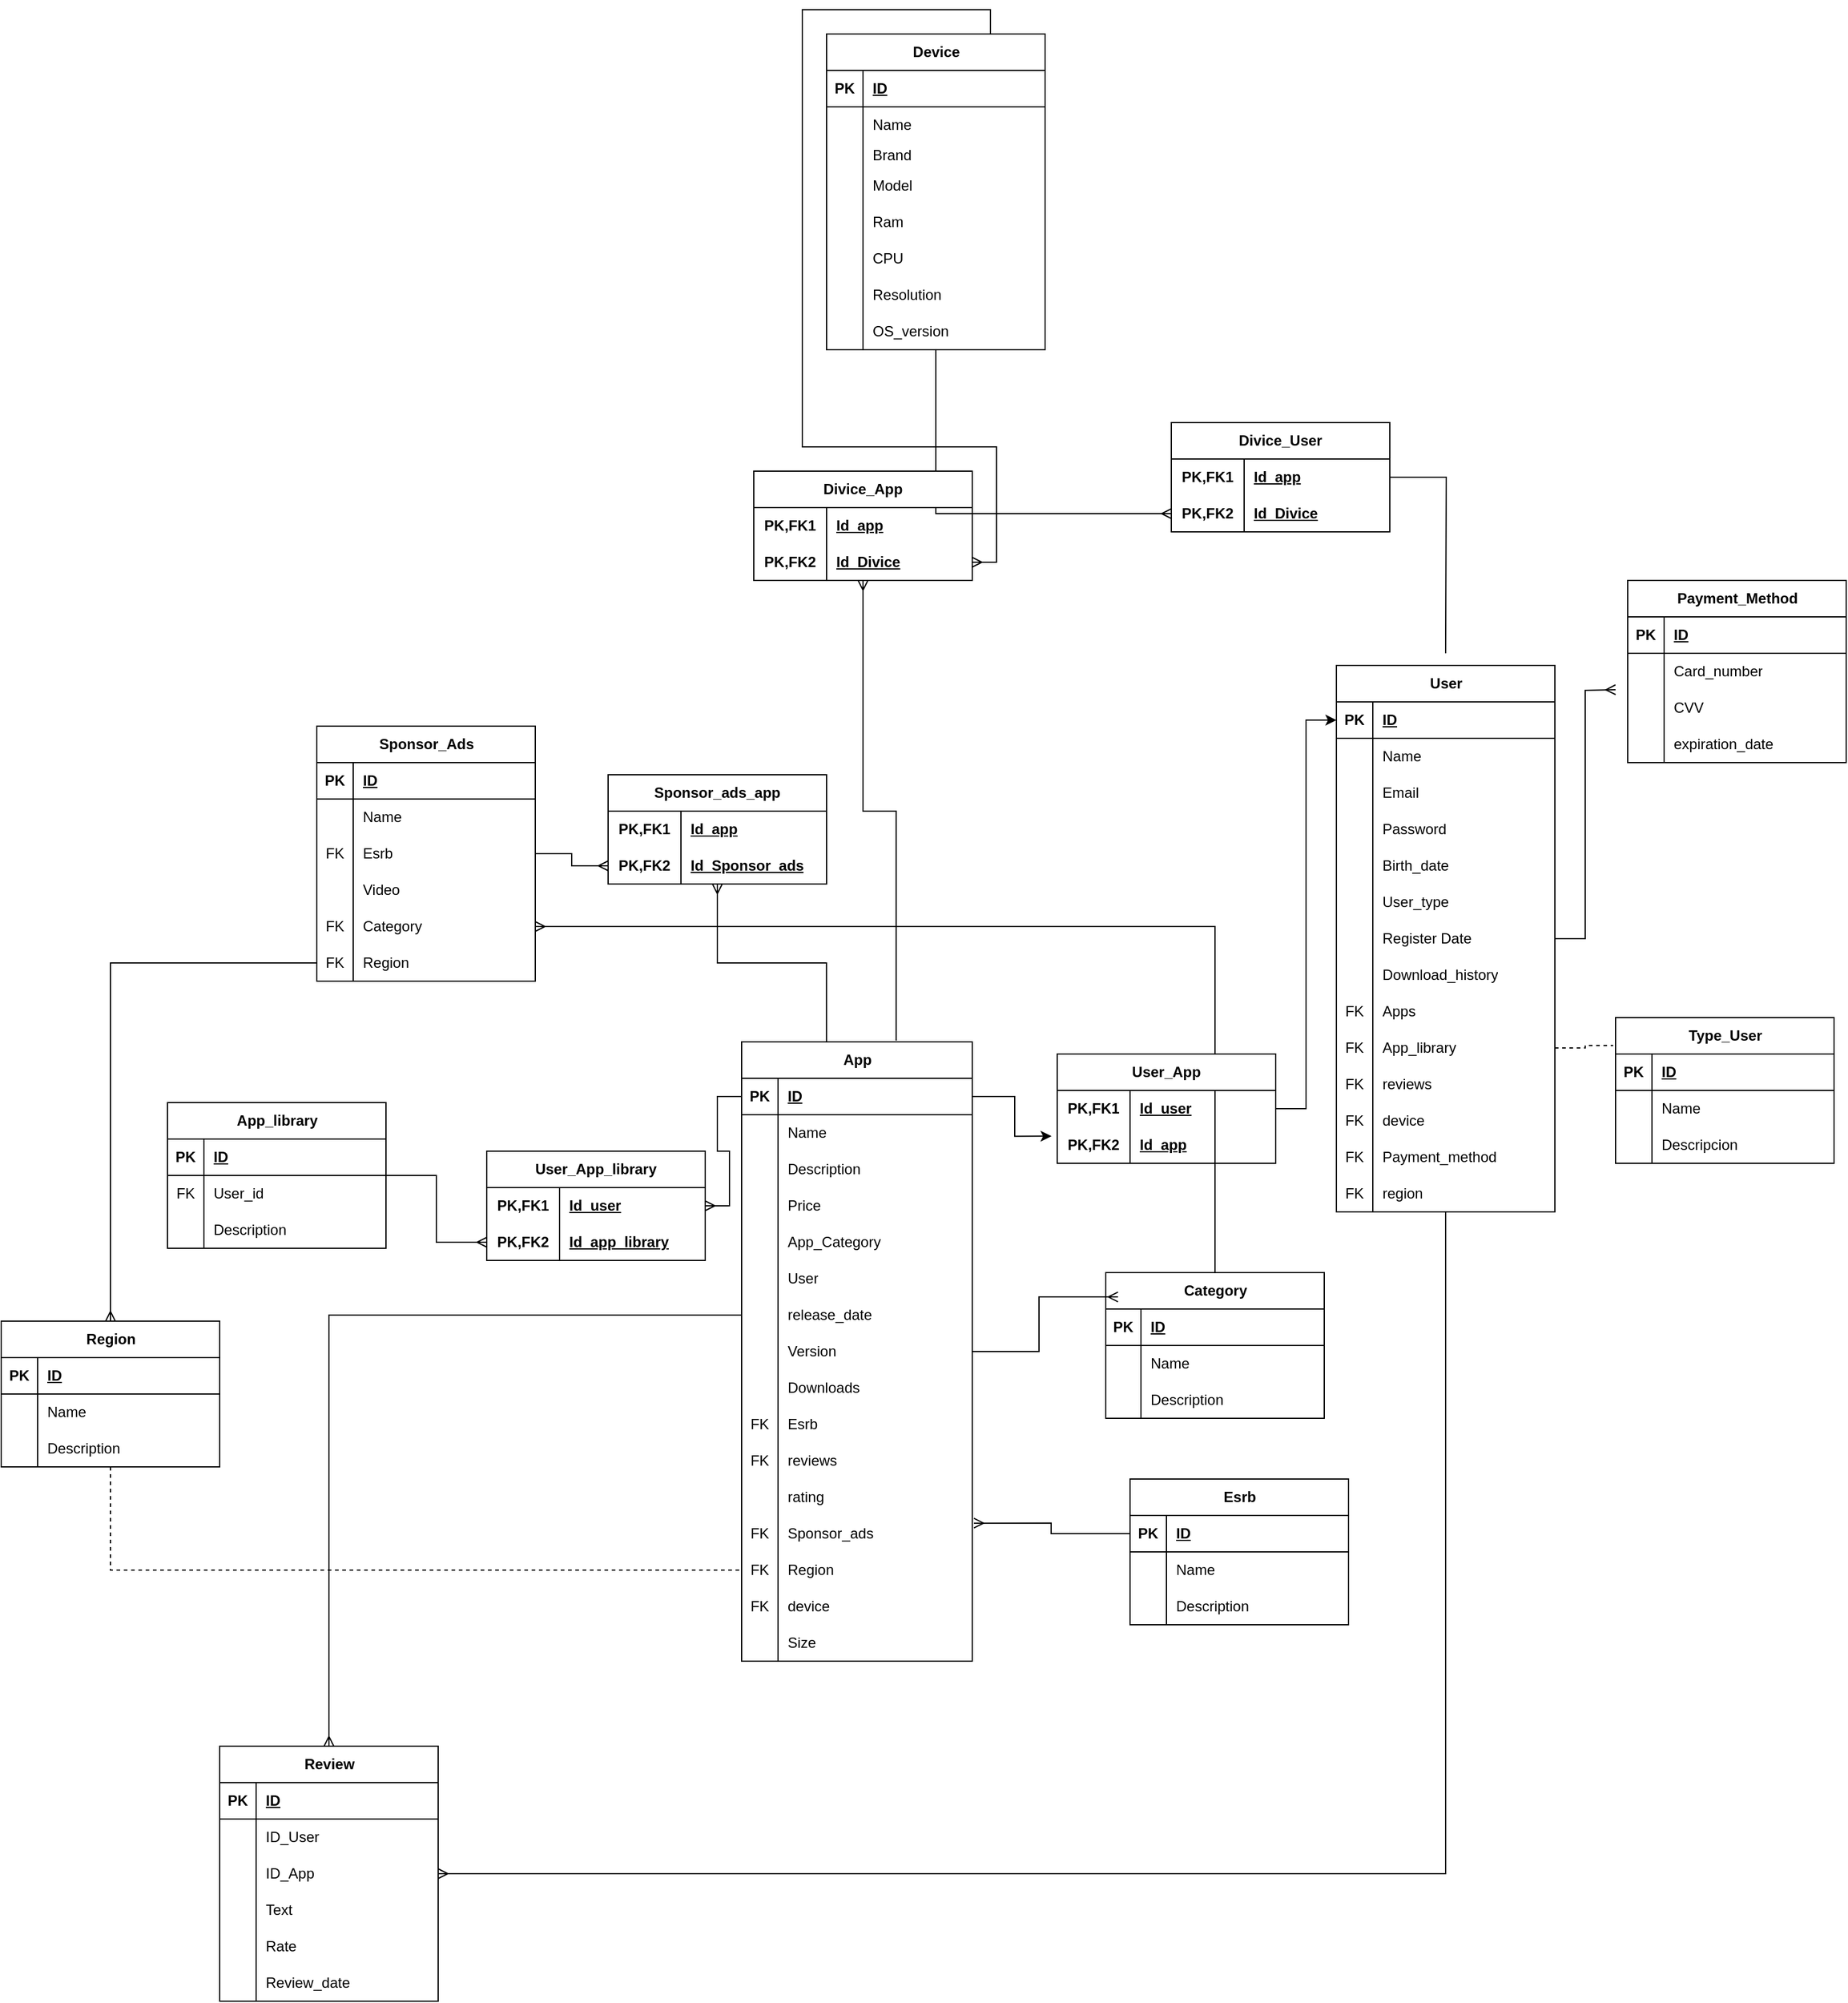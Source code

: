 <mxfile version="24.2.2" type="github">
  <diagram name="Página-1" id="OId4u9RIVV45AkToI2FD">
    <mxGraphModel dx="2098" dy="1919" grid="1" gridSize="10" guides="1" tooltips="1" connect="1" arrows="1" fold="1" page="1" pageScale="1" pageWidth="827" pageHeight="1169" math="0" shadow="0">
      <root>
        <mxCell id="0" />
        <mxCell id="1" parent="0" />
        <mxCell id="rjESMcdyl8H5VQI2UqTa-1" value="App" style="shape=table;startSize=30;container=1;collapsible=1;childLayout=tableLayout;fixedRows=1;rowLines=0;fontStyle=1;align=center;resizeLast=1;html=1;" parent="1" vertex="1">
          <mxGeometry x="-120" y="-150" width="190" height="510" as="geometry" />
        </mxCell>
        <mxCell id="rjESMcdyl8H5VQI2UqTa-2" value="" style="shape=tableRow;horizontal=0;startSize=0;swimlaneHead=0;swimlaneBody=0;fillColor=none;collapsible=0;dropTarget=0;points=[[0,0.5],[1,0.5]];portConstraint=eastwest;top=0;left=0;right=0;bottom=1;" parent="rjESMcdyl8H5VQI2UqTa-1" vertex="1">
          <mxGeometry y="30" width="190" height="30" as="geometry" />
        </mxCell>
        <mxCell id="rjESMcdyl8H5VQI2UqTa-3" value="PK" style="shape=partialRectangle;connectable=0;fillColor=none;top=0;left=0;bottom=0;right=0;fontStyle=1;overflow=hidden;whiteSpace=wrap;html=1;" parent="rjESMcdyl8H5VQI2UqTa-2" vertex="1">
          <mxGeometry width="30" height="30" as="geometry">
            <mxRectangle width="30" height="30" as="alternateBounds" />
          </mxGeometry>
        </mxCell>
        <mxCell id="rjESMcdyl8H5VQI2UqTa-4" value="ID" style="shape=partialRectangle;connectable=0;fillColor=none;top=0;left=0;bottom=0;right=0;align=left;spacingLeft=6;fontStyle=5;overflow=hidden;whiteSpace=wrap;html=1;" parent="rjESMcdyl8H5VQI2UqTa-2" vertex="1">
          <mxGeometry x="30" width="160" height="30" as="geometry">
            <mxRectangle width="160" height="30" as="alternateBounds" />
          </mxGeometry>
        </mxCell>
        <mxCell id="rjESMcdyl8H5VQI2UqTa-5" value="" style="shape=tableRow;horizontal=0;startSize=0;swimlaneHead=0;swimlaneBody=0;fillColor=none;collapsible=0;dropTarget=0;points=[[0,0.5],[1,0.5]];portConstraint=eastwest;top=0;left=0;right=0;bottom=0;" parent="rjESMcdyl8H5VQI2UqTa-1" vertex="1">
          <mxGeometry y="60" width="190" height="30" as="geometry" />
        </mxCell>
        <mxCell id="rjESMcdyl8H5VQI2UqTa-6" value="" style="shape=partialRectangle;connectable=0;fillColor=none;top=0;left=0;bottom=0;right=0;editable=1;overflow=hidden;whiteSpace=wrap;html=1;" parent="rjESMcdyl8H5VQI2UqTa-5" vertex="1">
          <mxGeometry width="30" height="30" as="geometry">
            <mxRectangle width="30" height="30" as="alternateBounds" />
          </mxGeometry>
        </mxCell>
        <mxCell id="rjESMcdyl8H5VQI2UqTa-7" value="Name" style="shape=partialRectangle;connectable=0;fillColor=none;top=0;left=0;bottom=0;right=0;align=left;spacingLeft=6;overflow=hidden;whiteSpace=wrap;html=1;" parent="rjESMcdyl8H5VQI2UqTa-5" vertex="1">
          <mxGeometry x="30" width="160" height="30" as="geometry">
            <mxRectangle width="160" height="30" as="alternateBounds" />
          </mxGeometry>
        </mxCell>
        <mxCell id="rjESMcdyl8H5VQI2UqTa-8" value="" style="shape=tableRow;horizontal=0;startSize=0;swimlaneHead=0;swimlaneBody=0;fillColor=none;collapsible=0;dropTarget=0;points=[[0,0.5],[1,0.5]];portConstraint=eastwest;top=0;left=0;right=0;bottom=0;" parent="rjESMcdyl8H5VQI2UqTa-1" vertex="1">
          <mxGeometry y="90" width="190" height="30" as="geometry" />
        </mxCell>
        <mxCell id="rjESMcdyl8H5VQI2UqTa-9" value="" style="shape=partialRectangle;connectable=0;fillColor=none;top=0;left=0;bottom=0;right=0;editable=1;overflow=hidden;whiteSpace=wrap;html=1;" parent="rjESMcdyl8H5VQI2UqTa-8" vertex="1">
          <mxGeometry width="30" height="30" as="geometry">
            <mxRectangle width="30" height="30" as="alternateBounds" />
          </mxGeometry>
        </mxCell>
        <mxCell id="rjESMcdyl8H5VQI2UqTa-10" value="Description" style="shape=partialRectangle;connectable=0;fillColor=none;top=0;left=0;bottom=0;right=0;align=left;spacingLeft=6;overflow=hidden;whiteSpace=wrap;html=1;" parent="rjESMcdyl8H5VQI2UqTa-8" vertex="1">
          <mxGeometry x="30" width="160" height="30" as="geometry">
            <mxRectangle width="160" height="30" as="alternateBounds" />
          </mxGeometry>
        </mxCell>
        <mxCell id="rjESMcdyl8H5VQI2UqTa-11" value="" style="shape=tableRow;horizontal=0;startSize=0;swimlaneHead=0;swimlaneBody=0;fillColor=none;collapsible=0;dropTarget=0;points=[[0,0.5],[1,0.5]];portConstraint=eastwest;top=0;left=0;right=0;bottom=0;" parent="rjESMcdyl8H5VQI2UqTa-1" vertex="1">
          <mxGeometry y="120" width="190" height="30" as="geometry" />
        </mxCell>
        <mxCell id="rjESMcdyl8H5VQI2UqTa-12" value="" style="shape=partialRectangle;connectable=0;fillColor=none;top=0;left=0;bottom=0;right=0;editable=1;overflow=hidden;whiteSpace=wrap;html=1;" parent="rjESMcdyl8H5VQI2UqTa-11" vertex="1">
          <mxGeometry width="30" height="30" as="geometry">
            <mxRectangle width="30" height="30" as="alternateBounds" />
          </mxGeometry>
        </mxCell>
        <mxCell id="rjESMcdyl8H5VQI2UqTa-13" value="Price" style="shape=partialRectangle;connectable=0;fillColor=none;top=0;left=0;bottom=0;right=0;align=left;spacingLeft=6;overflow=hidden;whiteSpace=wrap;html=1;" parent="rjESMcdyl8H5VQI2UqTa-11" vertex="1">
          <mxGeometry x="30" width="160" height="30" as="geometry">
            <mxRectangle width="160" height="30" as="alternateBounds" />
          </mxGeometry>
        </mxCell>
        <mxCell id="rjESMcdyl8H5VQI2UqTa-17" style="shape=tableRow;horizontal=0;startSize=0;swimlaneHead=0;swimlaneBody=0;fillColor=none;collapsible=0;dropTarget=0;points=[[0,0.5],[1,0.5]];portConstraint=eastwest;top=0;left=0;right=0;bottom=0;" parent="rjESMcdyl8H5VQI2UqTa-1" vertex="1">
          <mxGeometry y="150" width="190" height="30" as="geometry" />
        </mxCell>
        <mxCell id="rjESMcdyl8H5VQI2UqTa-18" style="shape=partialRectangle;connectable=0;fillColor=none;top=0;left=0;bottom=0;right=0;editable=1;overflow=hidden;whiteSpace=wrap;html=1;" parent="rjESMcdyl8H5VQI2UqTa-17" vertex="1">
          <mxGeometry width="30" height="30" as="geometry">
            <mxRectangle width="30" height="30" as="alternateBounds" />
          </mxGeometry>
        </mxCell>
        <mxCell id="rjESMcdyl8H5VQI2UqTa-19" value="App_Category" style="shape=partialRectangle;connectable=0;fillColor=none;top=0;left=0;bottom=0;right=0;align=left;spacingLeft=6;overflow=hidden;whiteSpace=wrap;html=1;" parent="rjESMcdyl8H5VQI2UqTa-17" vertex="1">
          <mxGeometry x="30" width="160" height="30" as="geometry">
            <mxRectangle width="160" height="30" as="alternateBounds" />
          </mxGeometry>
        </mxCell>
        <mxCell id="rjESMcdyl8H5VQI2UqTa-14" style="shape=tableRow;horizontal=0;startSize=0;swimlaneHead=0;swimlaneBody=0;fillColor=none;collapsible=0;dropTarget=0;points=[[0,0.5],[1,0.5]];portConstraint=eastwest;top=0;left=0;right=0;bottom=0;" parent="rjESMcdyl8H5VQI2UqTa-1" vertex="1">
          <mxGeometry y="180" width="190" height="30" as="geometry" />
        </mxCell>
        <mxCell id="rjESMcdyl8H5VQI2UqTa-15" style="shape=partialRectangle;connectable=0;fillColor=none;top=0;left=0;bottom=0;right=0;editable=1;overflow=hidden;whiteSpace=wrap;html=1;" parent="rjESMcdyl8H5VQI2UqTa-14" vertex="1">
          <mxGeometry width="30" height="30" as="geometry">
            <mxRectangle width="30" height="30" as="alternateBounds" />
          </mxGeometry>
        </mxCell>
        <mxCell id="rjESMcdyl8H5VQI2UqTa-16" value="User" style="shape=partialRectangle;connectable=0;fillColor=none;top=0;left=0;bottom=0;right=0;align=left;spacingLeft=6;overflow=hidden;whiteSpace=wrap;html=1;" parent="rjESMcdyl8H5VQI2UqTa-14" vertex="1">
          <mxGeometry x="30" width="160" height="30" as="geometry">
            <mxRectangle width="160" height="30" as="alternateBounds" />
          </mxGeometry>
        </mxCell>
        <mxCell id="rjESMcdyl8H5VQI2UqTa-20" style="shape=tableRow;horizontal=0;startSize=0;swimlaneHead=0;swimlaneBody=0;fillColor=none;collapsible=0;dropTarget=0;points=[[0,0.5],[1,0.5]];portConstraint=eastwest;top=0;left=0;right=0;bottom=0;" parent="rjESMcdyl8H5VQI2UqTa-1" vertex="1">
          <mxGeometry y="210" width="190" height="30" as="geometry" />
        </mxCell>
        <mxCell id="rjESMcdyl8H5VQI2UqTa-21" style="shape=partialRectangle;connectable=0;fillColor=none;top=0;left=0;bottom=0;right=0;editable=1;overflow=hidden;whiteSpace=wrap;html=1;" parent="rjESMcdyl8H5VQI2UqTa-20" vertex="1">
          <mxGeometry width="30" height="30" as="geometry">
            <mxRectangle width="30" height="30" as="alternateBounds" />
          </mxGeometry>
        </mxCell>
        <mxCell id="rjESMcdyl8H5VQI2UqTa-22" value="release_date" style="shape=partialRectangle;connectable=0;fillColor=none;top=0;left=0;bottom=0;right=0;align=left;spacingLeft=6;overflow=hidden;whiteSpace=wrap;html=1;" parent="rjESMcdyl8H5VQI2UqTa-20" vertex="1">
          <mxGeometry x="30" width="160" height="30" as="geometry">
            <mxRectangle width="160" height="30" as="alternateBounds" />
          </mxGeometry>
        </mxCell>
        <mxCell id="rjESMcdyl8H5VQI2UqTa-26" style="shape=tableRow;horizontal=0;startSize=0;swimlaneHead=0;swimlaneBody=0;fillColor=none;collapsible=0;dropTarget=0;points=[[0,0.5],[1,0.5]];portConstraint=eastwest;top=0;left=0;right=0;bottom=0;" parent="rjESMcdyl8H5VQI2UqTa-1" vertex="1">
          <mxGeometry y="240" width="190" height="30" as="geometry" />
        </mxCell>
        <mxCell id="rjESMcdyl8H5VQI2UqTa-27" style="shape=partialRectangle;connectable=0;fillColor=none;top=0;left=0;bottom=0;right=0;editable=1;overflow=hidden;whiteSpace=wrap;html=1;" parent="rjESMcdyl8H5VQI2UqTa-26" vertex="1">
          <mxGeometry width="30" height="30" as="geometry">
            <mxRectangle width="30" height="30" as="alternateBounds" />
          </mxGeometry>
        </mxCell>
        <mxCell id="rjESMcdyl8H5VQI2UqTa-28" value="Version" style="shape=partialRectangle;connectable=0;fillColor=none;top=0;left=0;bottom=0;right=0;align=left;spacingLeft=6;overflow=hidden;whiteSpace=wrap;html=1;" parent="rjESMcdyl8H5VQI2UqTa-26" vertex="1">
          <mxGeometry x="30" width="160" height="30" as="geometry">
            <mxRectangle width="160" height="30" as="alternateBounds" />
          </mxGeometry>
        </mxCell>
        <mxCell id="rjESMcdyl8H5VQI2UqTa-29" style="shape=tableRow;horizontal=0;startSize=0;swimlaneHead=0;swimlaneBody=0;fillColor=none;collapsible=0;dropTarget=0;points=[[0,0.5],[1,0.5]];portConstraint=eastwest;top=0;left=0;right=0;bottom=0;" parent="rjESMcdyl8H5VQI2UqTa-1" vertex="1">
          <mxGeometry y="270" width="190" height="30" as="geometry" />
        </mxCell>
        <mxCell id="rjESMcdyl8H5VQI2UqTa-30" style="shape=partialRectangle;connectable=0;fillColor=none;top=0;left=0;bottom=0;right=0;editable=1;overflow=hidden;whiteSpace=wrap;html=1;" parent="rjESMcdyl8H5VQI2UqTa-29" vertex="1">
          <mxGeometry width="30" height="30" as="geometry">
            <mxRectangle width="30" height="30" as="alternateBounds" />
          </mxGeometry>
        </mxCell>
        <mxCell id="rjESMcdyl8H5VQI2UqTa-31" value="Downloads" style="shape=partialRectangle;connectable=0;fillColor=none;top=0;left=0;bottom=0;right=0;align=left;spacingLeft=6;overflow=hidden;whiteSpace=wrap;html=1;" parent="rjESMcdyl8H5VQI2UqTa-29" vertex="1">
          <mxGeometry x="30" width="160" height="30" as="geometry">
            <mxRectangle width="160" height="30" as="alternateBounds" />
          </mxGeometry>
        </mxCell>
        <mxCell id="OhZ-XqTVimX6W0oXmOpP-17" style="shape=tableRow;horizontal=0;startSize=0;swimlaneHead=0;swimlaneBody=0;fillColor=none;collapsible=0;dropTarget=0;points=[[0,0.5],[1,0.5]];portConstraint=eastwest;top=0;left=0;right=0;bottom=0;" parent="rjESMcdyl8H5VQI2UqTa-1" vertex="1">
          <mxGeometry y="300" width="190" height="30" as="geometry" />
        </mxCell>
        <mxCell id="OhZ-XqTVimX6W0oXmOpP-18" value="FK" style="shape=partialRectangle;connectable=0;fillColor=none;top=0;left=0;bottom=0;right=0;editable=1;overflow=hidden;whiteSpace=wrap;html=1;" parent="OhZ-XqTVimX6W0oXmOpP-17" vertex="1">
          <mxGeometry width="30" height="30" as="geometry">
            <mxRectangle width="30" height="30" as="alternateBounds" />
          </mxGeometry>
        </mxCell>
        <mxCell id="OhZ-XqTVimX6W0oXmOpP-19" value="Esrb" style="shape=partialRectangle;connectable=0;fillColor=none;top=0;left=0;bottom=0;right=0;align=left;spacingLeft=6;overflow=hidden;whiteSpace=wrap;html=1;" parent="OhZ-XqTVimX6W0oXmOpP-17" vertex="1">
          <mxGeometry x="30" width="160" height="30" as="geometry">
            <mxRectangle width="160" height="30" as="alternateBounds" />
          </mxGeometry>
        </mxCell>
        <mxCell id="8G8lpnIbVrY7d5Y_vlTI-23" style="shape=tableRow;horizontal=0;startSize=0;swimlaneHead=0;swimlaneBody=0;fillColor=none;collapsible=0;dropTarget=0;points=[[0,0.5],[1,0.5]];portConstraint=eastwest;top=0;left=0;right=0;bottom=0;" vertex="1" parent="rjESMcdyl8H5VQI2UqTa-1">
          <mxGeometry y="330" width="190" height="30" as="geometry" />
        </mxCell>
        <mxCell id="8G8lpnIbVrY7d5Y_vlTI-24" value="FK" style="shape=partialRectangle;connectable=0;fillColor=none;top=0;left=0;bottom=0;right=0;editable=1;overflow=hidden;whiteSpace=wrap;html=1;" vertex="1" parent="8G8lpnIbVrY7d5Y_vlTI-23">
          <mxGeometry width="30" height="30" as="geometry">
            <mxRectangle width="30" height="30" as="alternateBounds" />
          </mxGeometry>
        </mxCell>
        <mxCell id="8G8lpnIbVrY7d5Y_vlTI-25" value="reviews" style="shape=partialRectangle;connectable=0;fillColor=none;top=0;left=0;bottom=0;right=0;align=left;spacingLeft=6;overflow=hidden;whiteSpace=wrap;html=1;" vertex="1" parent="8G8lpnIbVrY7d5Y_vlTI-23">
          <mxGeometry x="30" width="160" height="30" as="geometry">
            <mxRectangle width="160" height="30" as="alternateBounds" />
          </mxGeometry>
        </mxCell>
        <mxCell id="8G8lpnIbVrY7d5Y_vlTI-26" style="shape=tableRow;horizontal=0;startSize=0;swimlaneHead=0;swimlaneBody=0;fillColor=none;collapsible=0;dropTarget=0;points=[[0,0.5],[1,0.5]];portConstraint=eastwest;top=0;left=0;right=0;bottom=0;" vertex="1" parent="rjESMcdyl8H5VQI2UqTa-1">
          <mxGeometry y="360" width="190" height="30" as="geometry" />
        </mxCell>
        <mxCell id="8G8lpnIbVrY7d5Y_vlTI-27" style="shape=partialRectangle;connectable=0;fillColor=none;top=0;left=0;bottom=0;right=0;editable=1;overflow=hidden;whiteSpace=wrap;html=1;" vertex="1" parent="8G8lpnIbVrY7d5Y_vlTI-26">
          <mxGeometry width="30" height="30" as="geometry">
            <mxRectangle width="30" height="30" as="alternateBounds" />
          </mxGeometry>
        </mxCell>
        <mxCell id="8G8lpnIbVrY7d5Y_vlTI-28" value="rating" style="shape=partialRectangle;connectable=0;fillColor=none;top=0;left=0;bottom=0;right=0;align=left;spacingLeft=6;overflow=hidden;whiteSpace=wrap;html=1;" vertex="1" parent="8G8lpnIbVrY7d5Y_vlTI-26">
          <mxGeometry x="30" width="160" height="30" as="geometry">
            <mxRectangle width="160" height="30" as="alternateBounds" />
          </mxGeometry>
        </mxCell>
        <mxCell id="8G8lpnIbVrY7d5Y_vlTI-29" style="shape=tableRow;horizontal=0;startSize=0;swimlaneHead=0;swimlaneBody=0;fillColor=none;collapsible=0;dropTarget=0;points=[[0,0.5],[1,0.5]];portConstraint=eastwest;top=0;left=0;right=0;bottom=0;" vertex="1" parent="rjESMcdyl8H5VQI2UqTa-1">
          <mxGeometry y="390" width="190" height="30" as="geometry" />
        </mxCell>
        <mxCell id="8G8lpnIbVrY7d5Y_vlTI-30" value="FK" style="shape=partialRectangle;connectable=0;fillColor=none;top=0;left=0;bottom=0;right=0;editable=1;overflow=hidden;whiteSpace=wrap;html=1;" vertex="1" parent="8G8lpnIbVrY7d5Y_vlTI-29">
          <mxGeometry width="30" height="30" as="geometry">
            <mxRectangle width="30" height="30" as="alternateBounds" />
          </mxGeometry>
        </mxCell>
        <mxCell id="8G8lpnIbVrY7d5Y_vlTI-31" value="Sponsor_ads" style="shape=partialRectangle;connectable=0;fillColor=none;top=0;left=0;bottom=0;right=0;align=left;spacingLeft=6;overflow=hidden;whiteSpace=wrap;html=1;" vertex="1" parent="8G8lpnIbVrY7d5Y_vlTI-29">
          <mxGeometry x="30" width="160" height="30" as="geometry">
            <mxRectangle width="160" height="30" as="alternateBounds" />
          </mxGeometry>
        </mxCell>
        <mxCell id="8G8lpnIbVrY7d5Y_vlTI-32" style="shape=tableRow;horizontal=0;startSize=0;swimlaneHead=0;swimlaneBody=0;fillColor=none;collapsible=0;dropTarget=0;points=[[0,0.5],[1,0.5]];portConstraint=eastwest;top=0;left=0;right=0;bottom=0;" vertex="1" parent="rjESMcdyl8H5VQI2UqTa-1">
          <mxGeometry y="420" width="190" height="30" as="geometry" />
        </mxCell>
        <mxCell id="8G8lpnIbVrY7d5Y_vlTI-33" value="FK" style="shape=partialRectangle;connectable=0;fillColor=none;top=0;left=0;bottom=0;right=0;editable=1;overflow=hidden;whiteSpace=wrap;html=1;" vertex="1" parent="8G8lpnIbVrY7d5Y_vlTI-32">
          <mxGeometry width="30" height="30" as="geometry">
            <mxRectangle width="30" height="30" as="alternateBounds" />
          </mxGeometry>
        </mxCell>
        <mxCell id="8G8lpnIbVrY7d5Y_vlTI-34" value="Region" style="shape=partialRectangle;connectable=0;fillColor=none;top=0;left=0;bottom=0;right=0;align=left;spacingLeft=6;overflow=hidden;whiteSpace=wrap;html=1;" vertex="1" parent="8G8lpnIbVrY7d5Y_vlTI-32">
          <mxGeometry x="30" width="160" height="30" as="geometry">
            <mxRectangle width="160" height="30" as="alternateBounds" />
          </mxGeometry>
        </mxCell>
        <mxCell id="8G8lpnIbVrY7d5Y_vlTI-35" style="shape=tableRow;horizontal=0;startSize=0;swimlaneHead=0;swimlaneBody=0;fillColor=none;collapsible=0;dropTarget=0;points=[[0,0.5],[1,0.5]];portConstraint=eastwest;top=0;left=0;right=0;bottom=0;" vertex="1" parent="rjESMcdyl8H5VQI2UqTa-1">
          <mxGeometry y="450" width="190" height="30" as="geometry" />
        </mxCell>
        <mxCell id="8G8lpnIbVrY7d5Y_vlTI-36" value="FK" style="shape=partialRectangle;connectable=0;fillColor=none;top=0;left=0;bottom=0;right=0;editable=1;overflow=hidden;whiteSpace=wrap;html=1;" vertex="1" parent="8G8lpnIbVrY7d5Y_vlTI-35">
          <mxGeometry width="30" height="30" as="geometry">
            <mxRectangle width="30" height="30" as="alternateBounds" />
          </mxGeometry>
        </mxCell>
        <mxCell id="8G8lpnIbVrY7d5Y_vlTI-37" value="device" style="shape=partialRectangle;connectable=0;fillColor=none;top=0;left=0;bottom=0;right=0;align=left;spacingLeft=6;overflow=hidden;whiteSpace=wrap;html=1;" vertex="1" parent="8G8lpnIbVrY7d5Y_vlTI-35">
          <mxGeometry x="30" width="160" height="30" as="geometry">
            <mxRectangle width="160" height="30" as="alternateBounds" />
          </mxGeometry>
        </mxCell>
        <mxCell id="8G8lpnIbVrY7d5Y_vlTI-38" style="shape=tableRow;horizontal=0;startSize=0;swimlaneHead=0;swimlaneBody=0;fillColor=none;collapsible=0;dropTarget=0;points=[[0,0.5],[1,0.5]];portConstraint=eastwest;top=0;left=0;right=0;bottom=0;" vertex="1" parent="rjESMcdyl8H5VQI2UqTa-1">
          <mxGeometry y="480" width="190" height="30" as="geometry" />
        </mxCell>
        <mxCell id="8G8lpnIbVrY7d5Y_vlTI-39" style="shape=partialRectangle;connectable=0;fillColor=none;top=0;left=0;bottom=0;right=0;editable=1;overflow=hidden;whiteSpace=wrap;html=1;" vertex="1" parent="8G8lpnIbVrY7d5Y_vlTI-38">
          <mxGeometry width="30" height="30" as="geometry">
            <mxRectangle width="30" height="30" as="alternateBounds" />
          </mxGeometry>
        </mxCell>
        <mxCell id="8G8lpnIbVrY7d5Y_vlTI-40" value="Size" style="shape=partialRectangle;connectable=0;fillColor=none;top=0;left=0;bottom=0;right=0;align=left;spacingLeft=6;overflow=hidden;whiteSpace=wrap;html=1;" vertex="1" parent="8G8lpnIbVrY7d5Y_vlTI-38">
          <mxGeometry x="30" width="160" height="30" as="geometry">
            <mxRectangle width="160" height="30" as="alternateBounds" />
          </mxGeometry>
        </mxCell>
        <mxCell id="8G8lpnIbVrY7d5Y_vlTI-126" style="edgeStyle=orthogonalEdgeStyle;rounded=0;orthogonalLoop=1;jettySize=auto;html=1;endArrow=ERmany;endFill=0;" edge="1" parent="1" source="rjESMcdyl8H5VQI2UqTa-35" target="rjESMcdyl8H5VQI2UqTa-73">
          <mxGeometry relative="1" as="geometry" />
        </mxCell>
        <mxCell id="8G8lpnIbVrY7d5Y_vlTI-157" style="edgeStyle=orthogonalEdgeStyle;rounded=0;orthogonalLoop=1;jettySize=auto;html=1;endArrow=ERmany;endFill=0;" edge="1" parent="1" source="rjESMcdyl8H5VQI2UqTa-35">
          <mxGeometry relative="1" as="geometry">
            <mxPoint x="600" y="-440" as="targetPoint" />
          </mxGeometry>
        </mxCell>
        <mxCell id="rjESMcdyl8H5VQI2UqTa-35" value="User" style="shape=table;startSize=30;container=1;collapsible=1;childLayout=tableLayout;fixedRows=1;rowLines=0;fontStyle=1;align=center;resizeLast=1;html=1;" parent="1" vertex="1">
          <mxGeometry x="370" y="-460" width="180" height="450" as="geometry" />
        </mxCell>
        <mxCell id="rjESMcdyl8H5VQI2UqTa-36" value="" style="shape=tableRow;horizontal=0;startSize=0;swimlaneHead=0;swimlaneBody=0;fillColor=none;collapsible=0;dropTarget=0;points=[[0,0.5],[1,0.5]];portConstraint=eastwest;top=0;left=0;right=0;bottom=1;" parent="rjESMcdyl8H5VQI2UqTa-35" vertex="1">
          <mxGeometry y="30" width="180" height="30" as="geometry" />
        </mxCell>
        <mxCell id="rjESMcdyl8H5VQI2UqTa-37" value="PK" style="shape=partialRectangle;connectable=0;fillColor=none;top=0;left=0;bottom=0;right=0;fontStyle=1;overflow=hidden;whiteSpace=wrap;html=1;" parent="rjESMcdyl8H5VQI2UqTa-36" vertex="1">
          <mxGeometry width="30" height="30" as="geometry">
            <mxRectangle width="30" height="30" as="alternateBounds" />
          </mxGeometry>
        </mxCell>
        <mxCell id="rjESMcdyl8H5VQI2UqTa-38" value="ID" style="shape=partialRectangle;connectable=0;fillColor=none;top=0;left=0;bottom=0;right=0;align=left;spacingLeft=6;fontStyle=5;overflow=hidden;whiteSpace=wrap;html=1;" parent="rjESMcdyl8H5VQI2UqTa-36" vertex="1">
          <mxGeometry x="30" width="150" height="30" as="geometry">
            <mxRectangle width="150" height="30" as="alternateBounds" />
          </mxGeometry>
        </mxCell>
        <mxCell id="rjESMcdyl8H5VQI2UqTa-39" value="" style="shape=tableRow;horizontal=0;startSize=0;swimlaneHead=0;swimlaneBody=0;fillColor=none;collapsible=0;dropTarget=0;points=[[0,0.5],[1,0.5]];portConstraint=eastwest;top=0;left=0;right=0;bottom=0;" parent="rjESMcdyl8H5VQI2UqTa-35" vertex="1">
          <mxGeometry y="60" width="180" height="30" as="geometry" />
        </mxCell>
        <mxCell id="rjESMcdyl8H5VQI2UqTa-40" value="" style="shape=partialRectangle;connectable=0;fillColor=none;top=0;left=0;bottom=0;right=0;editable=1;overflow=hidden;whiteSpace=wrap;html=1;" parent="rjESMcdyl8H5VQI2UqTa-39" vertex="1">
          <mxGeometry width="30" height="30" as="geometry">
            <mxRectangle width="30" height="30" as="alternateBounds" />
          </mxGeometry>
        </mxCell>
        <mxCell id="rjESMcdyl8H5VQI2UqTa-41" value="Name" style="shape=partialRectangle;connectable=0;fillColor=none;top=0;left=0;bottom=0;right=0;align=left;spacingLeft=6;overflow=hidden;whiteSpace=wrap;html=1;" parent="rjESMcdyl8H5VQI2UqTa-39" vertex="1">
          <mxGeometry x="30" width="150" height="30" as="geometry">
            <mxRectangle width="150" height="30" as="alternateBounds" />
          </mxGeometry>
        </mxCell>
        <mxCell id="rjESMcdyl8H5VQI2UqTa-42" value="" style="shape=tableRow;horizontal=0;startSize=0;swimlaneHead=0;swimlaneBody=0;fillColor=none;collapsible=0;dropTarget=0;points=[[0,0.5],[1,0.5]];portConstraint=eastwest;top=0;left=0;right=0;bottom=0;" parent="rjESMcdyl8H5VQI2UqTa-35" vertex="1">
          <mxGeometry y="90" width="180" height="30" as="geometry" />
        </mxCell>
        <mxCell id="rjESMcdyl8H5VQI2UqTa-43" value="" style="shape=partialRectangle;connectable=0;fillColor=none;top=0;left=0;bottom=0;right=0;editable=1;overflow=hidden;whiteSpace=wrap;html=1;" parent="rjESMcdyl8H5VQI2UqTa-42" vertex="1">
          <mxGeometry width="30" height="30" as="geometry">
            <mxRectangle width="30" height="30" as="alternateBounds" />
          </mxGeometry>
        </mxCell>
        <mxCell id="rjESMcdyl8H5VQI2UqTa-44" value="Email" style="shape=partialRectangle;connectable=0;fillColor=none;top=0;left=0;bottom=0;right=0;align=left;spacingLeft=6;overflow=hidden;whiteSpace=wrap;html=1;" parent="rjESMcdyl8H5VQI2UqTa-42" vertex="1">
          <mxGeometry x="30" width="150" height="30" as="geometry">
            <mxRectangle width="150" height="30" as="alternateBounds" />
          </mxGeometry>
        </mxCell>
        <mxCell id="rjESMcdyl8H5VQI2UqTa-45" value="" style="shape=tableRow;horizontal=0;startSize=0;swimlaneHead=0;swimlaneBody=0;fillColor=none;collapsible=0;dropTarget=0;points=[[0,0.5],[1,0.5]];portConstraint=eastwest;top=0;left=0;right=0;bottom=0;" parent="rjESMcdyl8H5VQI2UqTa-35" vertex="1">
          <mxGeometry y="120" width="180" height="30" as="geometry" />
        </mxCell>
        <mxCell id="rjESMcdyl8H5VQI2UqTa-46" value="" style="shape=partialRectangle;connectable=0;fillColor=none;top=0;left=0;bottom=0;right=0;editable=1;overflow=hidden;whiteSpace=wrap;html=1;" parent="rjESMcdyl8H5VQI2UqTa-45" vertex="1">
          <mxGeometry width="30" height="30" as="geometry">
            <mxRectangle width="30" height="30" as="alternateBounds" />
          </mxGeometry>
        </mxCell>
        <mxCell id="rjESMcdyl8H5VQI2UqTa-47" value="Password" style="shape=partialRectangle;connectable=0;fillColor=none;top=0;left=0;bottom=0;right=0;align=left;spacingLeft=6;overflow=hidden;whiteSpace=wrap;html=1;" parent="rjESMcdyl8H5VQI2UqTa-45" vertex="1">
          <mxGeometry x="30" width="150" height="30" as="geometry">
            <mxRectangle width="150" height="30" as="alternateBounds" />
          </mxGeometry>
        </mxCell>
        <mxCell id="rjESMcdyl8H5VQI2UqTa-48" style="shape=tableRow;horizontal=0;startSize=0;swimlaneHead=0;swimlaneBody=0;fillColor=none;collapsible=0;dropTarget=0;points=[[0,0.5],[1,0.5]];portConstraint=eastwest;top=0;left=0;right=0;bottom=0;" parent="rjESMcdyl8H5VQI2UqTa-35" vertex="1">
          <mxGeometry y="150" width="180" height="30" as="geometry" />
        </mxCell>
        <mxCell id="rjESMcdyl8H5VQI2UqTa-49" style="shape=partialRectangle;connectable=0;fillColor=none;top=0;left=0;bottom=0;right=0;editable=1;overflow=hidden;whiteSpace=wrap;html=1;" parent="rjESMcdyl8H5VQI2UqTa-48" vertex="1">
          <mxGeometry width="30" height="30" as="geometry">
            <mxRectangle width="30" height="30" as="alternateBounds" />
          </mxGeometry>
        </mxCell>
        <mxCell id="rjESMcdyl8H5VQI2UqTa-50" value="Birth_date" style="shape=partialRectangle;connectable=0;fillColor=none;top=0;left=0;bottom=0;right=0;align=left;spacingLeft=6;overflow=hidden;whiteSpace=wrap;html=1;" parent="rjESMcdyl8H5VQI2UqTa-48" vertex="1">
          <mxGeometry x="30" width="150" height="30" as="geometry">
            <mxRectangle width="150" height="30" as="alternateBounds" />
          </mxGeometry>
        </mxCell>
        <mxCell id="OhZ-XqTVimX6W0oXmOpP-36" style="shape=tableRow;horizontal=0;startSize=0;swimlaneHead=0;swimlaneBody=0;fillColor=none;collapsible=0;dropTarget=0;points=[[0,0.5],[1,0.5]];portConstraint=eastwest;top=0;left=0;right=0;bottom=0;" parent="rjESMcdyl8H5VQI2UqTa-35" vertex="1">
          <mxGeometry y="180" width="180" height="30" as="geometry" />
        </mxCell>
        <mxCell id="OhZ-XqTVimX6W0oXmOpP-37" style="shape=partialRectangle;connectable=0;fillColor=none;top=0;left=0;bottom=0;right=0;editable=1;overflow=hidden;whiteSpace=wrap;html=1;" parent="OhZ-XqTVimX6W0oXmOpP-36" vertex="1">
          <mxGeometry width="30" height="30" as="geometry">
            <mxRectangle width="30" height="30" as="alternateBounds" />
          </mxGeometry>
        </mxCell>
        <mxCell id="OhZ-XqTVimX6W0oXmOpP-38" value="User_type" style="shape=partialRectangle;connectable=0;fillColor=none;top=0;left=0;bottom=0;right=0;align=left;spacingLeft=6;overflow=hidden;whiteSpace=wrap;html=1;" parent="OhZ-XqTVimX6W0oXmOpP-36" vertex="1">
          <mxGeometry x="30" width="150" height="30" as="geometry">
            <mxRectangle width="150" height="30" as="alternateBounds" />
          </mxGeometry>
        </mxCell>
        <mxCell id="OhZ-XqTVimX6W0oXmOpP-62" style="shape=tableRow;horizontal=0;startSize=0;swimlaneHead=0;swimlaneBody=0;fillColor=none;collapsible=0;dropTarget=0;points=[[0,0.5],[1,0.5]];portConstraint=eastwest;top=0;left=0;right=0;bottom=0;" parent="rjESMcdyl8H5VQI2UqTa-35" vertex="1">
          <mxGeometry y="210" width="180" height="30" as="geometry" />
        </mxCell>
        <mxCell id="OhZ-XqTVimX6W0oXmOpP-63" style="shape=partialRectangle;connectable=0;fillColor=none;top=0;left=0;bottom=0;right=0;editable=1;overflow=hidden;whiteSpace=wrap;html=1;" parent="OhZ-XqTVimX6W0oXmOpP-62" vertex="1">
          <mxGeometry width="30" height="30" as="geometry">
            <mxRectangle width="30" height="30" as="alternateBounds" />
          </mxGeometry>
        </mxCell>
        <mxCell id="OhZ-XqTVimX6W0oXmOpP-64" value="Register Date" style="shape=partialRectangle;connectable=0;fillColor=none;top=0;left=0;bottom=0;right=0;align=left;spacingLeft=6;overflow=hidden;whiteSpace=wrap;html=1;" parent="OhZ-XqTVimX6W0oXmOpP-62" vertex="1">
          <mxGeometry x="30" width="150" height="30" as="geometry">
            <mxRectangle width="150" height="30" as="alternateBounds" />
          </mxGeometry>
        </mxCell>
        <mxCell id="8G8lpnIbVrY7d5Y_vlTI-1" style="shape=tableRow;horizontal=0;startSize=0;swimlaneHead=0;swimlaneBody=0;fillColor=none;collapsible=0;dropTarget=0;points=[[0,0.5],[1,0.5]];portConstraint=eastwest;top=0;left=0;right=0;bottom=0;" vertex="1" parent="rjESMcdyl8H5VQI2UqTa-35">
          <mxGeometry y="240" width="180" height="30" as="geometry" />
        </mxCell>
        <mxCell id="8G8lpnIbVrY7d5Y_vlTI-2" style="shape=partialRectangle;connectable=0;fillColor=none;top=0;left=0;bottom=0;right=0;editable=1;overflow=hidden;whiteSpace=wrap;html=1;" vertex="1" parent="8G8lpnIbVrY7d5Y_vlTI-1">
          <mxGeometry width="30" height="30" as="geometry">
            <mxRectangle width="30" height="30" as="alternateBounds" />
          </mxGeometry>
        </mxCell>
        <mxCell id="8G8lpnIbVrY7d5Y_vlTI-3" value="Download_history" style="shape=partialRectangle;connectable=0;fillColor=none;top=0;left=0;bottom=0;right=0;align=left;spacingLeft=6;overflow=hidden;whiteSpace=wrap;html=1;" vertex="1" parent="8G8lpnIbVrY7d5Y_vlTI-1">
          <mxGeometry x="30" width="150" height="30" as="geometry">
            <mxRectangle width="150" height="30" as="alternateBounds" />
          </mxGeometry>
        </mxCell>
        <mxCell id="8G8lpnIbVrY7d5Y_vlTI-4" style="shape=tableRow;horizontal=0;startSize=0;swimlaneHead=0;swimlaneBody=0;fillColor=none;collapsible=0;dropTarget=0;points=[[0,0.5],[1,0.5]];portConstraint=eastwest;top=0;left=0;right=0;bottom=0;" vertex="1" parent="rjESMcdyl8H5VQI2UqTa-35">
          <mxGeometry y="270" width="180" height="30" as="geometry" />
        </mxCell>
        <mxCell id="8G8lpnIbVrY7d5Y_vlTI-5" value="FK" style="shape=partialRectangle;connectable=0;fillColor=none;top=0;left=0;bottom=0;right=0;editable=1;overflow=hidden;whiteSpace=wrap;html=1;" vertex="1" parent="8G8lpnIbVrY7d5Y_vlTI-4">
          <mxGeometry width="30" height="30" as="geometry">
            <mxRectangle width="30" height="30" as="alternateBounds" />
          </mxGeometry>
        </mxCell>
        <mxCell id="8G8lpnIbVrY7d5Y_vlTI-6" value="Apps" style="shape=partialRectangle;connectable=0;fillColor=none;top=0;left=0;bottom=0;right=0;align=left;spacingLeft=6;overflow=hidden;whiteSpace=wrap;html=1;" vertex="1" parent="8G8lpnIbVrY7d5Y_vlTI-4">
          <mxGeometry x="30" width="150" height="30" as="geometry">
            <mxRectangle width="150" height="30" as="alternateBounds" />
          </mxGeometry>
        </mxCell>
        <mxCell id="8G8lpnIbVrY7d5Y_vlTI-7" style="shape=tableRow;horizontal=0;startSize=0;swimlaneHead=0;swimlaneBody=0;fillColor=none;collapsible=0;dropTarget=0;points=[[0,0.5],[1,0.5]];portConstraint=eastwest;top=0;left=0;right=0;bottom=0;" vertex="1" parent="rjESMcdyl8H5VQI2UqTa-35">
          <mxGeometry y="300" width="180" height="30" as="geometry" />
        </mxCell>
        <mxCell id="8G8lpnIbVrY7d5Y_vlTI-8" value="FK" style="shape=partialRectangle;connectable=0;fillColor=none;top=0;left=0;bottom=0;right=0;editable=1;overflow=hidden;whiteSpace=wrap;html=1;" vertex="1" parent="8G8lpnIbVrY7d5Y_vlTI-7">
          <mxGeometry width="30" height="30" as="geometry">
            <mxRectangle width="30" height="30" as="alternateBounds" />
          </mxGeometry>
        </mxCell>
        <mxCell id="8G8lpnIbVrY7d5Y_vlTI-9" value="App_library" style="shape=partialRectangle;connectable=0;fillColor=none;top=0;left=0;bottom=0;right=0;align=left;spacingLeft=6;overflow=hidden;whiteSpace=wrap;html=1;" vertex="1" parent="8G8lpnIbVrY7d5Y_vlTI-7">
          <mxGeometry x="30" width="150" height="30" as="geometry">
            <mxRectangle width="150" height="30" as="alternateBounds" />
          </mxGeometry>
        </mxCell>
        <mxCell id="8G8lpnIbVrY7d5Y_vlTI-10" style="shape=tableRow;horizontal=0;startSize=0;swimlaneHead=0;swimlaneBody=0;fillColor=none;collapsible=0;dropTarget=0;points=[[0,0.5],[1,0.5]];portConstraint=eastwest;top=0;left=0;right=0;bottom=0;" vertex="1" parent="rjESMcdyl8H5VQI2UqTa-35">
          <mxGeometry y="330" width="180" height="30" as="geometry" />
        </mxCell>
        <mxCell id="8G8lpnIbVrY7d5Y_vlTI-11" value="FK" style="shape=partialRectangle;connectable=0;fillColor=none;top=0;left=0;bottom=0;right=0;editable=1;overflow=hidden;whiteSpace=wrap;html=1;" vertex="1" parent="8G8lpnIbVrY7d5Y_vlTI-10">
          <mxGeometry width="30" height="30" as="geometry">
            <mxRectangle width="30" height="30" as="alternateBounds" />
          </mxGeometry>
        </mxCell>
        <mxCell id="8G8lpnIbVrY7d5Y_vlTI-12" value="reviews" style="shape=partialRectangle;connectable=0;fillColor=none;top=0;left=0;bottom=0;right=0;align=left;spacingLeft=6;overflow=hidden;whiteSpace=wrap;html=1;" vertex="1" parent="8G8lpnIbVrY7d5Y_vlTI-10">
          <mxGeometry x="30" width="150" height="30" as="geometry">
            <mxRectangle width="150" height="30" as="alternateBounds" />
          </mxGeometry>
        </mxCell>
        <mxCell id="8G8lpnIbVrY7d5Y_vlTI-13" style="shape=tableRow;horizontal=0;startSize=0;swimlaneHead=0;swimlaneBody=0;fillColor=none;collapsible=0;dropTarget=0;points=[[0,0.5],[1,0.5]];portConstraint=eastwest;top=0;left=0;right=0;bottom=0;" vertex="1" parent="rjESMcdyl8H5VQI2UqTa-35">
          <mxGeometry y="360" width="180" height="30" as="geometry" />
        </mxCell>
        <mxCell id="8G8lpnIbVrY7d5Y_vlTI-14" value="FK" style="shape=partialRectangle;connectable=0;fillColor=none;top=0;left=0;bottom=0;right=0;editable=1;overflow=hidden;whiteSpace=wrap;html=1;" vertex="1" parent="8G8lpnIbVrY7d5Y_vlTI-13">
          <mxGeometry width="30" height="30" as="geometry">
            <mxRectangle width="30" height="30" as="alternateBounds" />
          </mxGeometry>
        </mxCell>
        <mxCell id="8G8lpnIbVrY7d5Y_vlTI-15" value="device" style="shape=partialRectangle;connectable=0;fillColor=none;top=0;left=0;bottom=0;right=0;align=left;spacingLeft=6;overflow=hidden;whiteSpace=wrap;html=1;" vertex="1" parent="8G8lpnIbVrY7d5Y_vlTI-13">
          <mxGeometry x="30" width="150" height="30" as="geometry">
            <mxRectangle width="150" height="30" as="alternateBounds" />
          </mxGeometry>
        </mxCell>
        <mxCell id="8G8lpnIbVrY7d5Y_vlTI-16" style="shape=tableRow;horizontal=0;startSize=0;swimlaneHead=0;swimlaneBody=0;fillColor=none;collapsible=0;dropTarget=0;points=[[0,0.5],[1,0.5]];portConstraint=eastwest;top=0;left=0;right=0;bottom=0;" vertex="1" parent="rjESMcdyl8H5VQI2UqTa-35">
          <mxGeometry y="390" width="180" height="30" as="geometry" />
        </mxCell>
        <mxCell id="8G8lpnIbVrY7d5Y_vlTI-17" value="FK" style="shape=partialRectangle;connectable=0;fillColor=none;top=0;left=0;bottom=0;right=0;editable=1;overflow=hidden;whiteSpace=wrap;html=1;" vertex="1" parent="8G8lpnIbVrY7d5Y_vlTI-16">
          <mxGeometry width="30" height="30" as="geometry">
            <mxRectangle width="30" height="30" as="alternateBounds" />
          </mxGeometry>
        </mxCell>
        <mxCell id="8G8lpnIbVrY7d5Y_vlTI-18" value="Payment_method" style="shape=partialRectangle;connectable=0;fillColor=none;top=0;left=0;bottom=0;right=0;align=left;spacingLeft=6;overflow=hidden;whiteSpace=wrap;html=1;" vertex="1" parent="8G8lpnIbVrY7d5Y_vlTI-16">
          <mxGeometry x="30" width="150" height="30" as="geometry">
            <mxRectangle width="150" height="30" as="alternateBounds" />
          </mxGeometry>
        </mxCell>
        <mxCell id="8G8lpnIbVrY7d5Y_vlTI-19" style="shape=tableRow;horizontal=0;startSize=0;swimlaneHead=0;swimlaneBody=0;fillColor=none;collapsible=0;dropTarget=0;points=[[0,0.5],[1,0.5]];portConstraint=eastwest;top=0;left=0;right=0;bottom=0;" vertex="1" parent="rjESMcdyl8H5VQI2UqTa-35">
          <mxGeometry y="420" width="180" height="30" as="geometry" />
        </mxCell>
        <mxCell id="8G8lpnIbVrY7d5Y_vlTI-20" value="FK" style="shape=partialRectangle;connectable=0;fillColor=none;top=0;left=0;bottom=0;right=0;editable=1;overflow=hidden;whiteSpace=wrap;html=1;" vertex="1" parent="8G8lpnIbVrY7d5Y_vlTI-19">
          <mxGeometry width="30" height="30" as="geometry">
            <mxRectangle width="30" height="30" as="alternateBounds" />
          </mxGeometry>
        </mxCell>
        <mxCell id="8G8lpnIbVrY7d5Y_vlTI-21" value="region" style="shape=partialRectangle;connectable=0;fillColor=none;top=0;left=0;bottom=0;right=0;align=left;spacingLeft=6;overflow=hidden;whiteSpace=wrap;html=1;" vertex="1" parent="8G8lpnIbVrY7d5Y_vlTI-19">
          <mxGeometry x="30" width="150" height="30" as="geometry">
            <mxRectangle width="150" height="30" as="alternateBounds" />
          </mxGeometry>
        </mxCell>
        <mxCell id="8G8lpnIbVrY7d5Y_vlTI-125" style="edgeStyle=orthogonalEdgeStyle;rounded=0;orthogonalLoop=1;jettySize=auto;html=1;entryX=0;entryY=0.5;entryDx=0;entryDy=0;endArrow=none;endFill=0;startArrow=ERmany;startFill=0;" edge="1" parent="1" source="rjESMcdyl8H5VQI2UqTa-66" target="rjESMcdyl8H5VQI2UqTa-20">
          <mxGeometry relative="1" as="geometry" />
        </mxCell>
        <mxCell id="rjESMcdyl8H5VQI2UqTa-66" value="Review" style="shape=table;startSize=30;container=1;collapsible=1;childLayout=tableLayout;fixedRows=1;rowLines=0;fontStyle=1;align=center;resizeLast=1;html=1;" parent="1" vertex="1">
          <mxGeometry x="-550" y="430" width="180" height="210" as="geometry" />
        </mxCell>
        <mxCell id="rjESMcdyl8H5VQI2UqTa-67" value="" style="shape=tableRow;horizontal=0;startSize=0;swimlaneHead=0;swimlaneBody=0;fillColor=none;collapsible=0;dropTarget=0;points=[[0,0.5],[1,0.5]];portConstraint=eastwest;top=0;left=0;right=0;bottom=1;" parent="rjESMcdyl8H5VQI2UqTa-66" vertex="1">
          <mxGeometry y="30" width="180" height="30" as="geometry" />
        </mxCell>
        <mxCell id="rjESMcdyl8H5VQI2UqTa-68" value="PK" style="shape=partialRectangle;connectable=0;fillColor=none;top=0;left=0;bottom=0;right=0;fontStyle=1;overflow=hidden;whiteSpace=wrap;html=1;" parent="rjESMcdyl8H5VQI2UqTa-67" vertex="1">
          <mxGeometry width="30" height="30" as="geometry">
            <mxRectangle width="30" height="30" as="alternateBounds" />
          </mxGeometry>
        </mxCell>
        <mxCell id="rjESMcdyl8H5VQI2UqTa-69" value="ID" style="shape=partialRectangle;connectable=0;fillColor=none;top=0;left=0;bottom=0;right=0;align=left;spacingLeft=6;fontStyle=5;overflow=hidden;whiteSpace=wrap;html=1;" parent="rjESMcdyl8H5VQI2UqTa-67" vertex="1">
          <mxGeometry x="30" width="150" height="30" as="geometry">
            <mxRectangle width="150" height="30" as="alternateBounds" />
          </mxGeometry>
        </mxCell>
        <mxCell id="rjESMcdyl8H5VQI2UqTa-70" value="" style="shape=tableRow;horizontal=0;startSize=0;swimlaneHead=0;swimlaneBody=0;fillColor=none;collapsible=0;dropTarget=0;points=[[0,0.5],[1,0.5]];portConstraint=eastwest;top=0;left=0;right=0;bottom=0;" parent="rjESMcdyl8H5VQI2UqTa-66" vertex="1">
          <mxGeometry y="60" width="180" height="30" as="geometry" />
        </mxCell>
        <mxCell id="rjESMcdyl8H5VQI2UqTa-71" value="" style="shape=partialRectangle;connectable=0;fillColor=none;top=0;left=0;bottom=0;right=0;editable=1;overflow=hidden;whiteSpace=wrap;html=1;" parent="rjESMcdyl8H5VQI2UqTa-70" vertex="1">
          <mxGeometry width="30" height="30" as="geometry">
            <mxRectangle width="30" height="30" as="alternateBounds" />
          </mxGeometry>
        </mxCell>
        <mxCell id="rjESMcdyl8H5VQI2UqTa-72" value="ID_User" style="shape=partialRectangle;connectable=0;fillColor=none;top=0;left=0;bottom=0;right=0;align=left;spacingLeft=6;overflow=hidden;whiteSpace=wrap;html=1;" parent="rjESMcdyl8H5VQI2UqTa-70" vertex="1">
          <mxGeometry x="30" width="150" height="30" as="geometry">
            <mxRectangle width="150" height="30" as="alternateBounds" />
          </mxGeometry>
        </mxCell>
        <mxCell id="rjESMcdyl8H5VQI2UqTa-73" value="" style="shape=tableRow;horizontal=0;startSize=0;swimlaneHead=0;swimlaneBody=0;fillColor=none;collapsible=0;dropTarget=0;points=[[0,0.5],[1,0.5]];portConstraint=eastwest;top=0;left=0;right=0;bottom=0;" parent="rjESMcdyl8H5VQI2UqTa-66" vertex="1">
          <mxGeometry y="90" width="180" height="30" as="geometry" />
        </mxCell>
        <mxCell id="rjESMcdyl8H5VQI2UqTa-74" value="" style="shape=partialRectangle;connectable=0;fillColor=none;top=0;left=0;bottom=0;right=0;editable=1;overflow=hidden;whiteSpace=wrap;html=1;" parent="rjESMcdyl8H5VQI2UqTa-73" vertex="1">
          <mxGeometry width="30" height="30" as="geometry">
            <mxRectangle width="30" height="30" as="alternateBounds" />
          </mxGeometry>
        </mxCell>
        <mxCell id="rjESMcdyl8H5VQI2UqTa-75" value="ID_App" style="shape=partialRectangle;connectable=0;fillColor=none;top=0;left=0;bottom=0;right=0;align=left;spacingLeft=6;overflow=hidden;whiteSpace=wrap;html=1;" parent="rjESMcdyl8H5VQI2UqTa-73" vertex="1">
          <mxGeometry x="30" width="150" height="30" as="geometry">
            <mxRectangle width="150" height="30" as="alternateBounds" />
          </mxGeometry>
        </mxCell>
        <mxCell id="rjESMcdyl8H5VQI2UqTa-76" value="" style="shape=tableRow;horizontal=0;startSize=0;swimlaneHead=0;swimlaneBody=0;fillColor=none;collapsible=0;dropTarget=0;points=[[0,0.5],[1,0.5]];portConstraint=eastwest;top=0;left=0;right=0;bottom=0;" parent="rjESMcdyl8H5VQI2UqTa-66" vertex="1">
          <mxGeometry y="120" width="180" height="30" as="geometry" />
        </mxCell>
        <mxCell id="rjESMcdyl8H5VQI2UqTa-77" value="" style="shape=partialRectangle;connectable=0;fillColor=none;top=0;left=0;bottom=0;right=0;editable=1;overflow=hidden;whiteSpace=wrap;html=1;" parent="rjESMcdyl8H5VQI2UqTa-76" vertex="1">
          <mxGeometry width="30" height="30" as="geometry">
            <mxRectangle width="30" height="30" as="alternateBounds" />
          </mxGeometry>
        </mxCell>
        <mxCell id="rjESMcdyl8H5VQI2UqTa-78" value="&lt;div&gt;Text&lt;/div&gt;" style="shape=partialRectangle;connectable=0;fillColor=none;top=0;left=0;bottom=0;right=0;align=left;spacingLeft=6;overflow=hidden;whiteSpace=wrap;html=1;" parent="rjESMcdyl8H5VQI2UqTa-76" vertex="1">
          <mxGeometry x="30" width="150" height="30" as="geometry">
            <mxRectangle width="150" height="30" as="alternateBounds" />
          </mxGeometry>
        </mxCell>
        <mxCell id="rjESMcdyl8H5VQI2UqTa-79" style="shape=tableRow;horizontal=0;startSize=0;swimlaneHead=0;swimlaneBody=0;fillColor=none;collapsible=0;dropTarget=0;points=[[0,0.5],[1,0.5]];portConstraint=eastwest;top=0;left=0;right=0;bottom=0;" parent="rjESMcdyl8H5VQI2UqTa-66" vertex="1">
          <mxGeometry y="150" width="180" height="30" as="geometry" />
        </mxCell>
        <mxCell id="rjESMcdyl8H5VQI2UqTa-80" style="shape=partialRectangle;connectable=0;fillColor=none;top=0;left=0;bottom=0;right=0;editable=1;overflow=hidden;whiteSpace=wrap;html=1;" parent="rjESMcdyl8H5VQI2UqTa-79" vertex="1">
          <mxGeometry width="30" height="30" as="geometry">
            <mxRectangle width="30" height="30" as="alternateBounds" />
          </mxGeometry>
        </mxCell>
        <mxCell id="rjESMcdyl8H5VQI2UqTa-81" value="&lt;div&gt;Rate&lt;/div&gt;" style="shape=partialRectangle;connectable=0;fillColor=none;top=0;left=0;bottom=0;right=0;align=left;spacingLeft=6;overflow=hidden;whiteSpace=wrap;html=1;" parent="rjESMcdyl8H5VQI2UqTa-79" vertex="1">
          <mxGeometry x="30" width="150" height="30" as="geometry">
            <mxRectangle width="150" height="30" as="alternateBounds" />
          </mxGeometry>
        </mxCell>
        <mxCell id="rjESMcdyl8H5VQI2UqTa-82" style="shape=tableRow;horizontal=0;startSize=0;swimlaneHead=0;swimlaneBody=0;fillColor=none;collapsible=0;dropTarget=0;points=[[0,0.5],[1,0.5]];portConstraint=eastwest;top=0;left=0;right=0;bottom=0;" parent="rjESMcdyl8H5VQI2UqTa-66" vertex="1">
          <mxGeometry y="180" width="180" height="30" as="geometry" />
        </mxCell>
        <mxCell id="rjESMcdyl8H5VQI2UqTa-83" style="shape=partialRectangle;connectable=0;fillColor=none;top=0;left=0;bottom=0;right=0;editable=1;overflow=hidden;whiteSpace=wrap;html=1;" parent="rjESMcdyl8H5VQI2UqTa-82" vertex="1">
          <mxGeometry width="30" height="30" as="geometry">
            <mxRectangle width="30" height="30" as="alternateBounds" />
          </mxGeometry>
        </mxCell>
        <mxCell id="rjESMcdyl8H5VQI2UqTa-84" value="Review_date" style="shape=partialRectangle;connectable=0;fillColor=none;top=0;left=0;bottom=0;right=0;align=left;spacingLeft=6;overflow=hidden;whiteSpace=wrap;html=1;" parent="rjESMcdyl8H5VQI2UqTa-82" vertex="1">
          <mxGeometry x="30" width="150" height="30" as="geometry">
            <mxRectangle width="150" height="30" as="alternateBounds" />
          </mxGeometry>
        </mxCell>
        <mxCell id="8G8lpnIbVrY7d5Y_vlTI-160" style="edgeStyle=orthogonalEdgeStyle;rounded=0;orthogonalLoop=1;jettySize=auto;html=1;endArrow=ERmany;endFill=0;" edge="1" parent="1" source="rjESMcdyl8H5VQI2UqTa-85" target="OhZ-XqTVimX6W0oXmOpP-69">
          <mxGeometry relative="1" as="geometry" />
        </mxCell>
        <mxCell id="rjESMcdyl8H5VQI2UqTa-85" value="Category" style="shape=table;startSize=30;container=1;collapsible=1;childLayout=tableLayout;fixedRows=1;rowLines=0;fontStyle=1;align=center;resizeLast=1;html=1;" parent="1" vertex="1">
          <mxGeometry x="180" y="40" width="180" height="120" as="geometry" />
        </mxCell>
        <mxCell id="rjESMcdyl8H5VQI2UqTa-86" value="" style="shape=tableRow;horizontal=0;startSize=0;swimlaneHead=0;swimlaneBody=0;fillColor=none;collapsible=0;dropTarget=0;points=[[0,0.5],[1,0.5]];portConstraint=eastwest;top=0;left=0;right=0;bottom=1;" parent="rjESMcdyl8H5VQI2UqTa-85" vertex="1">
          <mxGeometry y="30" width="180" height="30" as="geometry" />
        </mxCell>
        <mxCell id="rjESMcdyl8H5VQI2UqTa-87" value="PK" style="shape=partialRectangle;connectable=0;fillColor=none;top=0;left=0;bottom=0;right=0;fontStyle=1;overflow=hidden;whiteSpace=wrap;html=1;" parent="rjESMcdyl8H5VQI2UqTa-86" vertex="1">
          <mxGeometry width="29" height="30" as="geometry">
            <mxRectangle width="29" height="30" as="alternateBounds" />
          </mxGeometry>
        </mxCell>
        <mxCell id="rjESMcdyl8H5VQI2UqTa-88" value="ID" style="shape=partialRectangle;connectable=0;fillColor=none;top=0;left=0;bottom=0;right=0;align=left;spacingLeft=6;fontStyle=5;overflow=hidden;whiteSpace=wrap;html=1;" parent="rjESMcdyl8H5VQI2UqTa-86" vertex="1">
          <mxGeometry x="29" width="151" height="30" as="geometry">
            <mxRectangle width="151" height="30" as="alternateBounds" />
          </mxGeometry>
        </mxCell>
        <mxCell id="rjESMcdyl8H5VQI2UqTa-89" value="" style="shape=tableRow;horizontal=0;startSize=0;swimlaneHead=0;swimlaneBody=0;fillColor=none;collapsible=0;dropTarget=0;points=[[0,0.5],[1,0.5]];portConstraint=eastwest;top=0;left=0;right=0;bottom=0;" parent="rjESMcdyl8H5VQI2UqTa-85" vertex="1">
          <mxGeometry y="60" width="180" height="30" as="geometry" />
        </mxCell>
        <mxCell id="rjESMcdyl8H5VQI2UqTa-90" value="" style="shape=partialRectangle;connectable=0;fillColor=none;top=0;left=0;bottom=0;right=0;editable=1;overflow=hidden;whiteSpace=wrap;html=1;" parent="rjESMcdyl8H5VQI2UqTa-89" vertex="1">
          <mxGeometry width="29" height="30" as="geometry">
            <mxRectangle width="29" height="30" as="alternateBounds" />
          </mxGeometry>
        </mxCell>
        <mxCell id="rjESMcdyl8H5VQI2UqTa-91" value="Name&amp;nbsp;" style="shape=partialRectangle;connectable=0;fillColor=none;top=0;left=0;bottom=0;right=0;align=left;spacingLeft=6;overflow=hidden;whiteSpace=wrap;html=1;" parent="rjESMcdyl8H5VQI2UqTa-89" vertex="1">
          <mxGeometry x="29" width="151" height="30" as="geometry">
            <mxRectangle width="151" height="30" as="alternateBounds" />
          </mxGeometry>
        </mxCell>
        <mxCell id="OhZ-XqTVimX6W0oXmOpP-55" style="shape=tableRow;horizontal=0;startSize=0;swimlaneHead=0;swimlaneBody=0;fillColor=none;collapsible=0;dropTarget=0;points=[[0,0.5],[1,0.5]];portConstraint=eastwest;top=0;left=0;right=0;bottom=0;" parent="rjESMcdyl8H5VQI2UqTa-85" vertex="1">
          <mxGeometry y="90" width="180" height="30" as="geometry" />
        </mxCell>
        <mxCell id="OhZ-XqTVimX6W0oXmOpP-56" style="shape=partialRectangle;connectable=0;fillColor=none;top=0;left=0;bottom=0;right=0;editable=1;overflow=hidden;whiteSpace=wrap;html=1;" parent="OhZ-XqTVimX6W0oXmOpP-55" vertex="1">
          <mxGeometry width="29" height="30" as="geometry">
            <mxRectangle width="29" height="30" as="alternateBounds" />
          </mxGeometry>
        </mxCell>
        <mxCell id="OhZ-XqTVimX6W0oXmOpP-57" value="Description" style="shape=partialRectangle;connectable=0;fillColor=none;top=0;left=0;bottom=0;right=0;align=left;spacingLeft=6;overflow=hidden;whiteSpace=wrap;html=1;" parent="OhZ-XqTVimX6W0oXmOpP-55" vertex="1">
          <mxGeometry x="29" width="151" height="30" as="geometry">
            <mxRectangle width="151" height="30" as="alternateBounds" />
          </mxGeometry>
        </mxCell>
        <mxCell id="rjESMcdyl8H5VQI2UqTa-101" value="Payment_Method" style="shape=table;startSize=30;container=1;collapsible=1;childLayout=tableLayout;fixedRows=1;rowLines=0;fontStyle=1;align=center;resizeLast=1;html=1;" parent="1" vertex="1">
          <mxGeometry x="610" y="-530" width="180" height="150" as="geometry" />
        </mxCell>
        <mxCell id="rjESMcdyl8H5VQI2UqTa-102" value="" style="shape=tableRow;horizontal=0;startSize=0;swimlaneHead=0;swimlaneBody=0;fillColor=none;collapsible=0;dropTarget=0;points=[[0,0.5],[1,0.5]];portConstraint=eastwest;top=0;left=0;right=0;bottom=1;" parent="rjESMcdyl8H5VQI2UqTa-101" vertex="1">
          <mxGeometry y="30" width="180" height="30" as="geometry" />
        </mxCell>
        <mxCell id="rjESMcdyl8H5VQI2UqTa-103" value="PK" style="shape=partialRectangle;connectable=0;fillColor=none;top=0;left=0;bottom=0;right=0;fontStyle=1;overflow=hidden;whiteSpace=wrap;html=1;" parent="rjESMcdyl8H5VQI2UqTa-102" vertex="1">
          <mxGeometry width="30" height="30" as="geometry">
            <mxRectangle width="30" height="30" as="alternateBounds" />
          </mxGeometry>
        </mxCell>
        <mxCell id="rjESMcdyl8H5VQI2UqTa-104" value="ID" style="shape=partialRectangle;connectable=0;fillColor=none;top=0;left=0;bottom=0;right=0;align=left;spacingLeft=6;fontStyle=5;overflow=hidden;whiteSpace=wrap;html=1;" parent="rjESMcdyl8H5VQI2UqTa-102" vertex="1">
          <mxGeometry x="30" width="150" height="30" as="geometry">
            <mxRectangle width="150" height="30" as="alternateBounds" />
          </mxGeometry>
        </mxCell>
        <mxCell id="rjESMcdyl8H5VQI2UqTa-105" value="" style="shape=tableRow;horizontal=0;startSize=0;swimlaneHead=0;swimlaneBody=0;fillColor=none;collapsible=0;dropTarget=0;points=[[0,0.5],[1,0.5]];portConstraint=eastwest;top=0;left=0;right=0;bottom=0;" parent="rjESMcdyl8H5VQI2UqTa-101" vertex="1">
          <mxGeometry y="60" width="180" height="30" as="geometry" />
        </mxCell>
        <mxCell id="rjESMcdyl8H5VQI2UqTa-106" value="" style="shape=partialRectangle;connectable=0;fillColor=none;top=0;left=0;bottom=0;right=0;editable=1;overflow=hidden;whiteSpace=wrap;html=1;" parent="rjESMcdyl8H5VQI2UqTa-105" vertex="1">
          <mxGeometry width="30" height="30" as="geometry">
            <mxRectangle width="30" height="30" as="alternateBounds" />
          </mxGeometry>
        </mxCell>
        <mxCell id="rjESMcdyl8H5VQI2UqTa-107" value="Card_number" style="shape=partialRectangle;connectable=0;fillColor=none;top=0;left=0;bottom=0;right=0;align=left;spacingLeft=6;overflow=hidden;whiteSpace=wrap;html=1;" parent="rjESMcdyl8H5VQI2UqTa-105" vertex="1">
          <mxGeometry x="30" width="150" height="30" as="geometry">
            <mxRectangle width="150" height="30" as="alternateBounds" />
          </mxGeometry>
        </mxCell>
        <mxCell id="rjESMcdyl8H5VQI2UqTa-108" value="" style="shape=tableRow;horizontal=0;startSize=0;swimlaneHead=0;swimlaneBody=0;fillColor=none;collapsible=0;dropTarget=0;points=[[0,0.5],[1,0.5]];portConstraint=eastwest;top=0;left=0;right=0;bottom=0;" parent="rjESMcdyl8H5VQI2UqTa-101" vertex="1">
          <mxGeometry y="90" width="180" height="30" as="geometry" />
        </mxCell>
        <mxCell id="rjESMcdyl8H5VQI2UqTa-109" value="" style="shape=partialRectangle;connectable=0;fillColor=none;top=0;left=0;bottom=0;right=0;editable=1;overflow=hidden;whiteSpace=wrap;html=1;" parent="rjESMcdyl8H5VQI2UqTa-108" vertex="1">
          <mxGeometry width="30" height="30" as="geometry">
            <mxRectangle width="30" height="30" as="alternateBounds" />
          </mxGeometry>
        </mxCell>
        <mxCell id="rjESMcdyl8H5VQI2UqTa-110" value="CVV" style="shape=partialRectangle;connectable=0;fillColor=none;top=0;left=0;bottom=0;right=0;align=left;spacingLeft=6;overflow=hidden;whiteSpace=wrap;html=1;" parent="rjESMcdyl8H5VQI2UqTa-108" vertex="1">
          <mxGeometry x="30" width="150" height="30" as="geometry">
            <mxRectangle width="150" height="30" as="alternateBounds" />
          </mxGeometry>
        </mxCell>
        <mxCell id="rjESMcdyl8H5VQI2UqTa-111" value="" style="shape=tableRow;horizontal=0;startSize=0;swimlaneHead=0;swimlaneBody=0;fillColor=none;collapsible=0;dropTarget=0;points=[[0,0.5],[1,0.5]];portConstraint=eastwest;top=0;left=0;right=0;bottom=0;" parent="rjESMcdyl8H5VQI2UqTa-101" vertex="1">
          <mxGeometry y="120" width="180" height="30" as="geometry" />
        </mxCell>
        <mxCell id="rjESMcdyl8H5VQI2UqTa-112" value="" style="shape=partialRectangle;connectable=0;fillColor=none;top=0;left=0;bottom=0;right=0;editable=1;overflow=hidden;whiteSpace=wrap;html=1;" parent="rjESMcdyl8H5VQI2UqTa-111" vertex="1">
          <mxGeometry width="30" height="30" as="geometry">
            <mxRectangle width="30" height="30" as="alternateBounds" />
          </mxGeometry>
        </mxCell>
        <mxCell id="rjESMcdyl8H5VQI2UqTa-113" value="expiration_date" style="shape=partialRectangle;connectable=0;fillColor=none;top=0;left=0;bottom=0;right=0;align=left;spacingLeft=6;overflow=hidden;whiteSpace=wrap;html=1;" parent="rjESMcdyl8H5VQI2UqTa-111" vertex="1">
          <mxGeometry x="30" width="150" height="30" as="geometry">
            <mxRectangle width="150" height="30" as="alternateBounds" />
          </mxGeometry>
        </mxCell>
        <mxCell id="OhZ-XqTVimX6W0oXmOpP-1" value="Esrb" style="shape=table;startSize=30;container=1;collapsible=1;childLayout=tableLayout;fixedRows=1;rowLines=0;fontStyle=1;align=center;resizeLast=1;html=1;" parent="1" vertex="1">
          <mxGeometry x="200" y="210" width="180" height="120" as="geometry" />
        </mxCell>
        <mxCell id="OhZ-XqTVimX6W0oXmOpP-2" value="" style="shape=tableRow;horizontal=0;startSize=0;swimlaneHead=0;swimlaneBody=0;fillColor=none;collapsible=0;dropTarget=0;points=[[0,0.5],[1,0.5]];portConstraint=eastwest;top=0;left=0;right=0;bottom=1;" parent="OhZ-XqTVimX6W0oXmOpP-1" vertex="1">
          <mxGeometry y="30" width="180" height="30" as="geometry" />
        </mxCell>
        <mxCell id="OhZ-XqTVimX6W0oXmOpP-3" value="PK" style="shape=partialRectangle;connectable=0;fillColor=none;top=0;left=0;bottom=0;right=0;fontStyle=1;overflow=hidden;whiteSpace=wrap;html=1;" parent="OhZ-XqTVimX6W0oXmOpP-2" vertex="1">
          <mxGeometry width="30" height="30" as="geometry">
            <mxRectangle width="30" height="30" as="alternateBounds" />
          </mxGeometry>
        </mxCell>
        <mxCell id="OhZ-XqTVimX6W0oXmOpP-4" value="ID" style="shape=partialRectangle;connectable=0;fillColor=none;top=0;left=0;bottom=0;right=0;align=left;spacingLeft=6;fontStyle=5;overflow=hidden;whiteSpace=wrap;html=1;" parent="OhZ-XqTVimX6W0oXmOpP-2" vertex="1">
          <mxGeometry x="30" width="150" height="30" as="geometry">
            <mxRectangle width="150" height="30" as="alternateBounds" />
          </mxGeometry>
        </mxCell>
        <mxCell id="OhZ-XqTVimX6W0oXmOpP-5" value="" style="shape=tableRow;horizontal=0;startSize=0;swimlaneHead=0;swimlaneBody=0;fillColor=none;collapsible=0;dropTarget=0;points=[[0,0.5],[1,0.5]];portConstraint=eastwest;top=0;left=0;right=0;bottom=0;" parent="OhZ-XqTVimX6W0oXmOpP-1" vertex="1">
          <mxGeometry y="60" width="180" height="30" as="geometry" />
        </mxCell>
        <mxCell id="OhZ-XqTVimX6W0oXmOpP-6" value="" style="shape=partialRectangle;connectable=0;fillColor=none;top=0;left=0;bottom=0;right=0;editable=1;overflow=hidden;whiteSpace=wrap;html=1;" parent="OhZ-XqTVimX6W0oXmOpP-5" vertex="1">
          <mxGeometry width="30" height="30" as="geometry">
            <mxRectangle width="30" height="30" as="alternateBounds" />
          </mxGeometry>
        </mxCell>
        <mxCell id="OhZ-XqTVimX6W0oXmOpP-7" value="Name" style="shape=partialRectangle;connectable=0;fillColor=none;top=0;left=0;bottom=0;right=0;align=left;spacingLeft=6;overflow=hidden;whiteSpace=wrap;html=1;" parent="OhZ-XqTVimX6W0oXmOpP-5" vertex="1">
          <mxGeometry x="30" width="150" height="30" as="geometry">
            <mxRectangle width="150" height="30" as="alternateBounds" />
          </mxGeometry>
        </mxCell>
        <mxCell id="OhZ-XqTVimX6W0oXmOpP-8" value="" style="shape=tableRow;horizontal=0;startSize=0;swimlaneHead=0;swimlaneBody=0;fillColor=none;collapsible=0;dropTarget=0;points=[[0,0.5],[1,0.5]];portConstraint=eastwest;top=0;left=0;right=0;bottom=0;" parent="OhZ-XqTVimX6W0oXmOpP-1" vertex="1">
          <mxGeometry y="90" width="180" height="30" as="geometry" />
        </mxCell>
        <mxCell id="OhZ-XqTVimX6W0oXmOpP-9" value="" style="shape=partialRectangle;connectable=0;fillColor=none;top=0;left=0;bottom=0;right=0;editable=1;overflow=hidden;whiteSpace=wrap;html=1;" parent="OhZ-XqTVimX6W0oXmOpP-8" vertex="1">
          <mxGeometry width="30" height="30" as="geometry">
            <mxRectangle width="30" height="30" as="alternateBounds" />
          </mxGeometry>
        </mxCell>
        <mxCell id="OhZ-XqTVimX6W0oXmOpP-10" value="Description" style="shape=partialRectangle;connectable=0;fillColor=none;top=0;left=0;bottom=0;right=0;align=left;spacingLeft=6;overflow=hidden;whiteSpace=wrap;html=1;" parent="OhZ-XqTVimX6W0oXmOpP-8" vertex="1">
          <mxGeometry x="30" width="150" height="30" as="geometry">
            <mxRectangle width="150" height="30" as="alternateBounds" />
          </mxGeometry>
        </mxCell>
        <mxCell id="OhZ-XqTVimX6W0oXmOpP-20" value="Type_User" style="shape=table;startSize=30;container=1;collapsible=1;childLayout=tableLayout;fixedRows=1;rowLines=0;fontStyle=1;align=center;resizeLast=1;html=1;" parent="1" vertex="1">
          <mxGeometry x="600" y="-170" width="180" height="120" as="geometry" />
        </mxCell>
        <mxCell id="OhZ-XqTVimX6W0oXmOpP-21" value="" style="shape=tableRow;horizontal=0;startSize=0;swimlaneHead=0;swimlaneBody=0;fillColor=none;collapsible=0;dropTarget=0;points=[[0,0.5],[1,0.5]];portConstraint=eastwest;top=0;left=0;right=0;bottom=1;" parent="OhZ-XqTVimX6W0oXmOpP-20" vertex="1">
          <mxGeometry y="30" width="180" height="30" as="geometry" />
        </mxCell>
        <mxCell id="OhZ-XqTVimX6W0oXmOpP-22" value="PK" style="shape=partialRectangle;connectable=0;fillColor=none;top=0;left=0;bottom=0;right=0;fontStyle=1;overflow=hidden;whiteSpace=wrap;html=1;" parent="OhZ-XqTVimX6W0oXmOpP-21" vertex="1">
          <mxGeometry width="30" height="30" as="geometry">
            <mxRectangle width="30" height="30" as="alternateBounds" />
          </mxGeometry>
        </mxCell>
        <mxCell id="OhZ-XqTVimX6W0oXmOpP-23" value="ID" style="shape=partialRectangle;connectable=0;fillColor=none;top=0;left=0;bottom=0;right=0;align=left;spacingLeft=6;fontStyle=5;overflow=hidden;whiteSpace=wrap;html=1;" parent="OhZ-XqTVimX6W0oXmOpP-21" vertex="1">
          <mxGeometry x="30" width="150" height="30" as="geometry">
            <mxRectangle width="150" height="30" as="alternateBounds" />
          </mxGeometry>
        </mxCell>
        <mxCell id="OhZ-XqTVimX6W0oXmOpP-24" value="" style="shape=tableRow;horizontal=0;startSize=0;swimlaneHead=0;swimlaneBody=0;fillColor=none;collapsible=0;dropTarget=0;points=[[0,0.5],[1,0.5]];portConstraint=eastwest;top=0;left=0;right=0;bottom=0;" parent="OhZ-XqTVimX6W0oXmOpP-20" vertex="1">
          <mxGeometry y="60" width="180" height="30" as="geometry" />
        </mxCell>
        <mxCell id="OhZ-XqTVimX6W0oXmOpP-25" value="" style="shape=partialRectangle;connectable=0;fillColor=none;top=0;left=0;bottom=0;right=0;editable=1;overflow=hidden;whiteSpace=wrap;html=1;" parent="OhZ-XqTVimX6W0oXmOpP-24" vertex="1">
          <mxGeometry width="30" height="30" as="geometry">
            <mxRectangle width="30" height="30" as="alternateBounds" />
          </mxGeometry>
        </mxCell>
        <mxCell id="OhZ-XqTVimX6W0oXmOpP-26" value="Name" style="shape=partialRectangle;connectable=0;fillColor=none;top=0;left=0;bottom=0;right=0;align=left;spacingLeft=6;overflow=hidden;whiteSpace=wrap;html=1;" parent="OhZ-XqTVimX6W0oXmOpP-24" vertex="1">
          <mxGeometry x="30" width="150" height="30" as="geometry">
            <mxRectangle width="150" height="30" as="alternateBounds" />
          </mxGeometry>
        </mxCell>
        <mxCell id="OhZ-XqTVimX6W0oXmOpP-27" value="" style="shape=tableRow;horizontal=0;startSize=0;swimlaneHead=0;swimlaneBody=0;fillColor=none;collapsible=0;dropTarget=0;points=[[0,0.5],[1,0.5]];portConstraint=eastwest;top=0;left=0;right=0;bottom=0;" parent="OhZ-XqTVimX6W0oXmOpP-20" vertex="1">
          <mxGeometry y="90" width="180" height="30" as="geometry" />
        </mxCell>
        <mxCell id="OhZ-XqTVimX6W0oXmOpP-28" value="" style="shape=partialRectangle;connectable=0;fillColor=none;top=0;left=0;bottom=0;right=0;editable=1;overflow=hidden;whiteSpace=wrap;html=1;" parent="OhZ-XqTVimX6W0oXmOpP-27" vertex="1">
          <mxGeometry width="30" height="30" as="geometry">
            <mxRectangle width="30" height="30" as="alternateBounds" />
          </mxGeometry>
        </mxCell>
        <mxCell id="OhZ-XqTVimX6W0oXmOpP-29" value="Descripcion" style="shape=partialRectangle;connectable=0;fillColor=none;top=0;left=0;bottom=0;right=0;align=left;spacingLeft=6;overflow=hidden;whiteSpace=wrap;html=1;" parent="OhZ-XqTVimX6W0oXmOpP-27" vertex="1">
          <mxGeometry x="30" width="150" height="30" as="geometry">
            <mxRectangle width="150" height="30" as="alternateBounds" />
          </mxGeometry>
        </mxCell>
        <mxCell id="8G8lpnIbVrY7d5Y_vlTI-136" style="edgeStyle=orthogonalEdgeStyle;rounded=0;orthogonalLoop=1;jettySize=auto;html=1;endArrow=ERmany;endFill=0;" edge="1" parent="1" source="OhZ-XqTVimX6W0oXmOpP-39" target="8G8lpnIbVrY7d5Y_vlTI-133">
          <mxGeometry relative="1" as="geometry" />
        </mxCell>
        <mxCell id="OhZ-XqTVimX6W0oXmOpP-39" value="Sponsor_Ads" style="shape=table;startSize=30;container=1;collapsible=1;childLayout=tableLayout;fixedRows=1;rowLines=0;fontStyle=1;align=center;resizeLast=1;html=1;" parent="1" vertex="1">
          <mxGeometry x="-470" y="-410" width="180" height="210" as="geometry" />
        </mxCell>
        <mxCell id="OhZ-XqTVimX6W0oXmOpP-40" value="" style="shape=tableRow;horizontal=0;startSize=0;swimlaneHead=0;swimlaneBody=0;fillColor=none;collapsible=0;dropTarget=0;points=[[0,0.5],[1,0.5]];portConstraint=eastwest;top=0;left=0;right=0;bottom=1;" parent="OhZ-XqTVimX6W0oXmOpP-39" vertex="1">
          <mxGeometry y="30" width="180" height="30" as="geometry" />
        </mxCell>
        <mxCell id="OhZ-XqTVimX6W0oXmOpP-41" value="PK" style="shape=partialRectangle;connectable=0;fillColor=none;top=0;left=0;bottom=0;right=0;fontStyle=1;overflow=hidden;whiteSpace=wrap;html=1;" parent="OhZ-XqTVimX6W0oXmOpP-40" vertex="1">
          <mxGeometry width="30" height="30" as="geometry">
            <mxRectangle width="30" height="30" as="alternateBounds" />
          </mxGeometry>
        </mxCell>
        <mxCell id="OhZ-XqTVimX6W0oXmOpP-42" value="ID" style="shape=partialRectangle;connectable=0;fillColor=none;top=0;left=0;bottom=0;right=0;align=left;spacingLeft=6;fontStyle=5;overflow=hidden;whiteSpace=wrap;html=1;" parent="OhZ-XqTVimX6W0oXmOpP-40" vertex="1">
          <mxGeometry x="30" width="150" height="30" as="geometry">
            <mxRectangle width="150" height="30" as="alternateBounds" />
          </mxGeometry>
        </mxCell>
        <mxCell id="OhZ-XqTVimX6W0oXmOpP-43" value="" style="shape=tableRow;horizontal=0;startSize=0;swimlaneHead=0;swimlaneBody=0;fillColor=none;collapsible=0;dropTarget=0;points=[[0,0.5],[1,0.5]];portConstraint=eastwest;top=0;left=0;right=0;bottom=0;" parent="OhZ-XqTVimX6W0oXmOpP-39" vertex="1">
          <mxGeometry y="60" width="180" height="30" as="geometry" />
        </mxCell>
        <mxCell id="OhZ-XqTVimX6W0oXmOpP-44" value="" style="shape=partialRectangle;connectable=0;fillColor=none;top=0;left=0;bottom=0;right=0;editable=1;overflow=hidden;whiteSpace=wrap;html=1;" parent="OhZ-XqTVimX6W0oXmOpP-43" vertex="1">
          <mxGeometry width="30" height="30" as="geometry">
            <mxRectangle width="30" height="30" as="alternateBounds" />
          </mxGeometry>
        </mxCell>
        <mxCell id="OhZ-XqTVimX6W0oXmOpP-45" value="Name" style="shape=partialRectangle;connectable=0;fillColor=none;top=0;left=0;bottom=0;right=0;align=left;spacingLeft=6;overflow=hidden;whiteSpace=wrap;html=1;" parent="OhZ-XqTVimX6W0oXmOpP-43" vertex="1">
          <mxGeometry x="30" width="150" height="30" as="geometry">
            <mxRectangle width="150" height="30" as="alternateBounds" />
          </mxGeometry>
        </mxCell>
        <mxCell id="OhZ-XqTVimX6W0oXmOpP-46" value="" style="shape=tableRow;horizontal=0;startSize=0;swimlaneHead=0;swimlaneBody=0;fillColor=none;collapsible=0;dropTarget=0;points=[[0,0.5],[1,0.5]];portConstraint=eastwest;top=0;left=0;right=0;bottom=0;" parent="OhZ-XqTVimX6W0oXmOpP-39" vertex="1">
          <mxGeometry y="90" width="180" height="30" as="geometry" />
        </mxCell>
        <mxCell id="OhZ-XqTVimX6W0oXmOpP-47" value="FK" style="shape=partialRectangle;connectable=0;fillColor=none;top=0;left=0;bottom=0;right=0;editable=1;overflow=hidden;whiteSpace=wrap;html=1;" parent="OhZ-XqTVimX6W0oXmOpP-46" vertex="1">
          <mxGeometry width="30" height="30" as="geometry">
            <mxRectangle width="30" height="30" as="alternateBounds" />
          </mxGeometry>
        </mxCell>
        <mxCell id="OhZ-XqTVimX6W0oXmOpP-48" value="Esrb" style="shape=partialRectangle;connectable=0;fillColor=none;top=0;left=0;bottom=0;right=0;align=left;spacingLeft=6;overflow=hidden;whiteSpace=wrap;html=1;" parent="OhZ-XqTVimX6W0oXmOpP-46" vertex="1">
          <mxGeometry x="30" width="150" height="30" as="geometry">
            <mxRectangle width="150" height="30" as="alternateBounds" />
          </mxGeometry>
        </mxCell>
        <mxCell id="OhZ-XqTVimX6W0oXmOpP-49" value="" style="shape=tableRow;horizontal=0;startSize=0;swimlaneHead=0;swimlaneBody=0;fillColor=none;collapsible=0;dropTarget=0;points=[[0,0.5],[1,0.5]];portConstraint=eastwest;top=0;left=0;right=0;bottom=0;" parent="OhZ-XqTVimX6W0oXmOpP-39" vertex="1">
          <mxGeometry y="120" width="180" height="30" as="geometry" />
        </mxCell>
        <mxCell id="OhZ-XqTVimX6W0oXmOpP-50" value="" style="shape=partialRectangle;connectable=0;fillColor=none;top=0;left=0;bottom=0;right=0;editable=1;overflow=hidden;whiteSpace=wrap;html=1;" parent="OhZ-XqTVimX6W0oXmOpP-49" vertex="1">
          <mxGeometry width="30" height="30" as="geometry">
            <mxRectangle width="30" height="30" as="alternateBounds" />
          </mxGeometry>
        </mxCell>
        <mxCell id="OhZ-XqTVimX6W0oXmOpP-51" value="Video" style="shape=partialRectangle;connectable=0;fillColor=none;top=0;left=0;bottom=0;right=0;align=left;spacingLeft=6;overflow=hidden;whiteSpace=wrap;html=1;" parent="OhZ-XqTVimX6W0oXmOpP-49" vertex="1">
          <mxGeometry x="30" width="150" height="30" as="geometry">
            <mxRectangle width="150" height="30" as="alternateBounds" />
          </mxGeometry>
        </mxCell>
        <mxCell id="OhZ-XqTVimX6W0oXmOpP-69" style="shape=tableRow;horizontal=0;startSize=0;swimlaneHead=0;swimlaneBody=0;fillColor=none;collapsible=0;dropTarget=0;points=[[0,0.5],[1,0.5]];portConstraint=eastwest;top=0;left=0;right=0;bottom=0;" parent="OhZ-XqTVimX6W0oXmOpP-39" vertex="1">
          <mxGeometry y="150" width="180" height="30" as="geometry" />
        </mxCell>
        <mxCell id="OhZ-XqTVimX6W0oXmOpP-70" value="FK" style="shape=partialRectangle;connectable=0;fillColor=none;top=0;left=0;bottom=0;right=0;editable=1;overflow=hidden;whiteSpace=wrap;html=1;" parent="OhZ-XqTVimX6W0oXmOpP-69" vertex="1">
          <mxGeometry width="30" height="30" as="geometry">
            <mxRectangle width="30" height="30" as="alternateBounds" />
          </mxGeometry>
        </mxCell>
        <mxCell id="OhZ-XqTVimX6W0oXmOpP-71" value="Category" style="shape=partialRectangle;connectable=0;fillColor=none;top=0;left=0;bottom=0;right=0;align=left;spacingLeft=6;overflow=hidden;whiteSpace=wrap;html=1;" parent="OhZ-XqTVimX6W0oXmOpP-69" vertex="1">
          <mxGeometry x="30" width="150" height="30" as="geometry">
            <mxRectangle width="150" height="30" as="alternateBounds" />
          </mxGeometry>
        </mxCell>
        <mxCell id="8G8lpnIbVrY7d5Y_vlTI-51" style="shape=tableRow;horizontal=0;startSize=0;swimlaneHead=0;swimlaneBody=0;fillColor=none;collapsible=0;dropTarget=0;points=[[0,0.5],[1,0.5]];portConstraint=eastwest;top=0;left=0;right=0;bottom=0;" vertex="1" parent="OhZ-XqTVimX6W0oXmOpP-39">
          <mxGeometry y="180" width="180" height="30" as="geometry" />
        </mxCell>
        <mxCell id="8G8lpnIbVrY7d5Y_vlTI-52" value="FK" style="shape=partialRectangle;connectable=0;fillColor=none;top=0;left=0;bottom=0;right=0;editable=1;overflow=hidden;whiteSpace=wrap;html=1;" vertex="1" parent="8G8lpnIbVrY7d5Y_vlTI-51">
          <mxGeometry width="30" height="30" as="geometry">
            <mxRectangle width="30" height="30" as="alternateBounds" />
          </mxGeometry>
        </mxCell>
        <mxCell id="8G8lpnIbVrY7d5Y_vlTI-53" value="Region" style="shape=partialRectangle;connectable=0;fillColor=none;top=0;left=0;bottom=0;right=0;align=left;spacingLeft=6;overflow=hidden;whiteSpace=wrap;html=1;" vertex="1" parent="8G8lpnIbVrY7d5Y_vlTI-51">
          <mxGeometry x="30" width="150" height="30" as="geometry">
            <mxRectangle width="150" height="30" as="alternateBounds" />
          </mxGeometry>
        </mxCell>
        <mxCell id="8G8lpnIbVrY7d5Y_vlTI-123" style="edgeStyle=orthogonalEdgeStyle;rounded=0;orthogonalLoop=1;jettySize=auto;html=1;entryX=0;entryY=0.5;entryDx=0;entryDy=0;endArrow=ERmany;endFill=0;" edge="1" parent="1" source="8G8lpnIbVrY7d5Y_vlTI-41" target="8G8lpnIbVrY7d5Y_vlTI-120">
          <mxGeometry relative="1" as="geometry" />
        </mxCell>
        <mxCell id="8G8lpnIbVrY7d5Y_vlTI-41" value="App_library" style="shape=table;startSize=30;container=1;collapsible=1;childLayout=tableLayout;fixedRows=1;rowLines=0;fontStyle=1;align=center;resizeLast=1;html=1;" vertex="1" parent="1">
          <mxGeometry x="-593" y="-100" width="180" height="120" as="geometry" />
        </mxCell>
        <mxCell id="8G8lpnIbVrY7d5Y_vlTI-42" value="" style="shape=tableRow;horizontal=0;startSize=0;swimlaneHead=0;swimlaneBody=0;fillColor=none;collapsible=0;dropTarget=0;points=[[0,0.5],[1,0.5]];portConstraint=eastwest;top=0;left=0;right=0;bottom=1;" vertex="1" parent="8G8lpnIbVrY7d5Y_vlTI-41">
          <mxGeometry y="30" width="180" height="30" as="geometry" />
        </mxCell>
        <mxCell id="8G8lpnIbVrY7d5Y_vlTI-43" value="PK" style="shape=partialRectangle;connectable=0;fillColor=none;top=0;left=0;bottom=0;right=0;fontStyle=1;overflow=hidden;whiteSpace=wrap;html=1;" vertex="1" parent="8G8lpnIbVrY7d5Y_vlTI-42">
          <mxGeometry width="30" height="30" as="geometry">
            <mxRectangle width="30" height="30" as="alternateBounds" />
          </mxGeometry>
        </mxCell>
        <mxCell id="8G8lpnIbVrY7d5Y_vlTI-44" value="ID" style="shape=partialRectangle;connectable=0;fillColor=none;top=0;left=0;bottom=0;right=0;align=left;spacingLeft=6;fontStyle=5;overflow=hidden;whiteSpace=wrap;html=1;" vertex="1" parent="8G8lpnIbVrY7d5Y_vlTI-42">
          <mxGeometry x="30" width="150" height="30" as="geometry">
            <mxRectangle width="150" height="30" as="alternateBounds" />
          </mxGeometry>
        </mxCell>
        <mxCell id="8G8lpnIbVrY7d5Y_vlTI-45" value="" style="shape=tableRow;horizontal=0;startSize=0;swimlaneHead=0;swimlaneBody=0;fillColor=none;collapsible=0;dropTarget=0;points=[[0,0.5],[1,0.5]];portConstraint=eastwest;top=0;left=0;right=0;bottom=0;" vertex="1" parent="8G8lpnIbVrY7d5Y_vlTI-41">
          <mxGeometry y="60" width="180" height="30" as="geometry" />
        </mxCell>
        <mxCell id="8G8lpnIbVrY7d5Y_vlTI-46" value="FK" style="shape=partialRectangle;connectable=0;fillColor=none;top=0;left=0;bottom=0;right=0;editable=1;overflow=hidden;whiteSpace=wrap;html=1;" vertex="1" parent="8G8lpnIbVrY7d5Y_vlTI-45">
          <mxGeometry width="30" height="30" as="geometry">
            <mxRectangle width="30" height="30" as="alternateBounds" />
          </mxGeometry>
        </mxCell>
        <mxCell id="8G8lpnIbVrY7d5Y_vlTI-47" value="User_id" style="shape=partialRectangle;connectable=0;fillColor=none;top=0;left=0;bottom=0;right=0;align=left;spacingLeft=6;overflow=hidden;whiteSpace=wrap;html=1;" vertex="1" parent="8G8lpnIbVrY7d5Y_vlTI-45">
          <mxGeometry x="30" width="150" height="30" as="geometry">
            <mxRectangle width="150" height="30" as="alternateBounds" />
          </mxGeometry>
        </mxCell>
        <mxCell id="8G8lpnIbVrY7d5Y_vlTI-48" value="" style="shape=tableRow;horizontal=0;startSize=0;swimlaneHead=0;swimlaneBody=0;fillColor=none;collapsible=0;dropTarget=0;points=[[0,0.5],[1,0.5]];portConstraint=eastwest;top=0;left=0;right=0;bottom=0;" vertex="1" parent="8G8lpnIbVrY7d5Y_vlTI-41">
          <mxGeometry y="90" width="180" height="30" as="geometry" />
        </mxCell>
        <mxCell id="8G8lpnIbVrY7d5Y_vlTI-49" value="" style="shape=partialRectangle;connectable=0;fillColor=none;top=0;left=0;bottom=0;right=0;editable=1;overflow=hidden;whiteSpace=wrap;html=1;" vertex="1" parent="8G8lpnIbVrY7d5Y_vlTI-48">
          <mxGeometry width="30" height="30" as="geometry">
            <mxRectangle width="30" height="30" as="alternateBounds" />
          </mxGeometry>
        </mxCell>
        <mxCell id="8G8lpnIbVrY7d5Y_vlTI-50" value="Description" style="shape=partialRectangle;connectable=0;fillColor=none;top=0;left=0;bottom=0;right=0;align=left;spacingLeft=6;overflow=hidden;whiteSpace=wrap;html=1;" vertex="1" parent="8G8lpnIbVrY7d5Y_vlTI-48">
          <mxGeometry x="30" width="150" height="30" as="geometry">
            <mxRectangle width="150" height="30" as="alternateBounds" />
          </mxGeometry>
        </mxCell>
        <mxCell id="8G8lpnIbVrY7d5Y_vlTI-138" style="edgeStyle=orthogonalEdgeStyle;rounded=0;orthogonalLoop=1;jettySize=auto;html=1;startArrow=none;startFill=0;dashed=1;endArrow=none;endFill=0;" edge="1" parent="1" source="8G8lpnIbVrY7d5Y_vlTI-54" target="8G8lpnIbVrY7d5Y_vlTI-32">
          <mxGeometry relative="1" as="geometry" />
        </mxCell>
        <mxCell id="8G8lpnIbVrY7d5Y_vlTI-159" style="edgeStyle=orthogonalEdgeStyle;rounded=0;orthogonalLoop=1;jettySize=auto;html=1;entryX=0;entryY=0.5;entryDx=0;entryDy=0;startArrow=ERmany;startFill=0;endArrow=none;endFill=0;" edge="1" parent="1" source="8G8lpnIbVrY7d5Y_vlTI-54" target="8G8lpnIbVrY7d5Y_vlTI-51">
          <mxGeometry relative="1" as="geometry" />
        </mxCell>
        <mxCell id="8G8lpnIbVrY7d5Y_vlTI-54" value="Region" style="shape=table;startSize=30;container=1;collapsible=1;childLayout=tableLayout;fixedRows=1;rowLines=0;fontStyle=1;align=center;resizeLast=1;html=1;" vertex="1" parent="1">
          <mxGeometry x="-730" y="80" width="180" height="120" as="geometry" />
        </mxCell>
        <mxCell id="8G8lpnIbVrY7d5Y_vlTI-55" value="" style="shape=tableRow;horizontal=0;startSize=0;swimlaneHead=0;swimlaneBody=0;fillColor=none;collapsible=0;dropTarget=0;points=[[0,0.5],[1,0.5]];portConstraint=eastwest;top=0;left=0;right=0;bottom=1;" vertex="1" parent="8G8lpnIbVrY7d5Y_vlTI-54">
          <mxGeometry y="30" width="180" height="30" as="geometry" />
        </mxCell>
        <mxCell id="8G8lpnIbVrY7d5Y_vlTI-56" value="PK" style="shape=partialRectangle;connectable=0;fillColor=none;top=0;left=0;bottom=0;right=0;fontStyle=1;overflow=hidden;whiteSpace=wrap;html=1;" vertex="1" parent="8G8lpnIbVrY7d5Y_vlTI-55">
          <mxGeometry width="30" height="30" as="geometry">
            <mxRectangle width="30" height="30" as="alternateBounds" />
          </mxGeometry>
        </mxCell>
        <mxCell id="8G8lpnIbVrY7d5Y_vlTI-57" value="ID" style="shape=partialRectangle;connectable=0;fillColor=none;top=0;left=0;bottom=0;right=0;align=left;spacingLeft=6;fontStyle=5;overflow=hidden;whiteSpace=wrap;html=1;" vertex="1" parent="8G8lpnIbVrY7d5Y_vlTI-55">
          <mxGeometry x="30" width="150" height="30" as="geometry">
            <mxRectangle width="150" height="30" as="alternateBounds" />
          </mxGeometry>
        </mxCell>
        <mxCell id="8G8lpnIbVrY7d5Y_vlTI-58" value="" style="shape=tableRow;horizontal=0;startSize=0;swimlaneHead=0;swimlaneBody=0;fillColor=none;collapsible=0;dropTarget=0;points=[[0,0.5],[1,0.5]];portConstraint=eastwest;top=0;left=0;right=0;bottom=0;" vertex="1" parent="8G8lpnIbVrY7d5Y_vlTI-54">
          <mxGeometry y="60" width="180" height="30" as="geometry" />
        </mxCell>
        <mxCell id="8G8lpnIbVrY7d5Y_vlTI-59" value="" style="shape=partialRectangle;connectable=0;fillColor=none;top=0;left=0;bottom=0;right=0;editable=1;overflow=hidden;whiteSpace=wrap;html=1;" vertex="1" parent="8G8lpnIbVrY7d5Y_vlTI-58">
          <mxGeometry width="30" height="30" as="geometry">
            <mxRectangle width="30" height="30" as="alternateBounds" />
          </mxGeometry>
        </mxCell>
        <mxCell id="8G8lpnIbVrY7d5Y_vlTI-60" value="Name" style="shape=partialRectangle;connectable=0;fillColor=none;top=0;left=0;bottom=0;right=0;align=left;spacingLeft=6;overflow=hidden;whiteSpace=wrap;html=1;" vertex="1" parent="8G8lpnIbVrY7d5Y_vlTI-58">
          <mxGeometry x="30" width="150" height="30" as="geometry">
            <mxRectangle width="150" height="30" as="alternateBounds" />
          </mxGeometry>
        </mxCell>
        <mxCell id="8G8lpnIbVrY7d5Y_vlTI-61" value="" style="shape=tableRow;horizontal=0;startSize=0;swimlaneHead=0;swimlaneBody=0;fillColor=none;collapsible=0;dropTarget=0;points=[[0,0.5],[1,0.5]];portConstraint=eastwest;top=0;left=0;right=0;bottom=0;" vertex="1" parent="8G8lpnIbVrY7d5Y_vlTI-54">
          <mxGeometry y="90" width="180" height="30" as="geometry" />
        </mxCell>
        <mxCell id="8G8lpnIbVrY7d5Y_vlTI-62" value="" style="shape=partialRectangle;connectable=0;fillColor=none;top=0;left=0;bottom=0;right=0;editable=1;overflow=hidden;whiteSpace=wrap;html=1;" vertex="1" parent="8G8lpnIbVrY7d5Y_vlTI-61">
          <mxGeometry width="30" height="30" as="geometry">
            <mxRectangle width="30" height="30" as="alternateBounds" />
          </mxGeometry>
        </mxCell>
        <mxCell id="8G8lpnIbVrY7d5Y_vlTI-63" value="Description" style="shape=partialRectangle;connectable=0;fillColor=none;top=0;left=0;bottom=0;right=0;align=left;spacingLeft=6;overflow=hidden;whiteSpace=wrap;html=1;" vertex="1" parent="8G8lpnIbVrY7d5Y_vlTI-61">
          <mxGeometry x="30" width="150" height="30" as="geometry">
            <mxRectangle width="150" height="30" as="alternateBounds" />
          </mxGeometry>
        </mxCell>
        <mxCell id="8G8lpnIbVrY7d5Y_vlTI-146" style="edgeStyle=orthogonalEdgeStyle;rounded=0;orthogonalLoop=1;jettySize=auto;html=1;exitX=0.75;exitY=0;exitDx=0;exitDy=0;endArrow=ERmany;endFill=0;" edge="1" parent="1" source="8G8lpnIbVrY7d5Y_vlTI-64" target="8G8lpnIbVrY7d5Y_vlTI-143">
          <mxGeometry relative="1" as="geometry" />
        </mxCell>
        <mxCell id="8G8lpnIbVrY7d5Y_vlTI-155" style="edgeStyle=orthogonalEdgeStyle;rounded=0;orthogonalLoop=1;jettySize=auto;html=1;entryX=0;entryY=0.5;entryDx=0;entryDy=0;endArrow=ERmany;endFill=0;" edge="1" parent="1" source="8G8lpnIbVrY7d5Y_vlTI-64" target="8G8lpnIbVrY7d5Y_vlTI-152">
          <mxGeometry relative="1" as="geometry" />
        </mxCell>
        <mxCell id="8G8lpnIbVrY7d5Y_vlTI-64" value="Device" style="shape=table;startSize=30;container=1;collapsible=1;childLayout=tableLayout;fixedRows=1;rowLines=0;fontStyle=1;align=center;resizeLast=1;html=1;" vertex="1" parent="1">
          <mxGeometry x="-50" y="-980" width="180" height="260" as="geometry" />
        </mxCell>
        <mxCell id="8G8lpnIbVrY7d5Y_vlTI-65" value="" style="shape=tableRow;horizontal=0;startSize=0;swimlaneHead=0;swimlaneBody=0;fillColor=none;collapsible=0;dropTarget=0;points=[[0,0.5],[1,0.5]];portConstraint=eastwest;top=0;left=0;right=0;bottom=1;" vertex="1" parent="8G8lpnIbVrY7d5Y_vlTI-64">
          <mxGeometry y="30" width="180" height="30" as="geometry" />
        </mxCell>
        <mxCell id="8G8lpnIbVrY7d5Y_vlTI-66" value="PK" style="shape=partialRectangle;connectable=0;fillColor=none;top=0;left=0;bottom=0;right=0;fontStyle=1;overflow=hidden;whiteSpace=wrap;html=1;" vertex="1" parent="8G8lpnIbVrY7d5Y_vlTI-65">
          <mxGeometry width="30" height="30" as="geometry">
            <mxRectangle width="30" height="30" as="alternateBounds" />
          </mxGeometry>
        </mxCell>
        <mxCell id="8G8lpnIbVrY7d5Y_vlTI-67" value="ID" style="shape=partialRectangle;connectable=0;fillColor=none;top=0;left=0;bottom=0;right=0;align=left;spacingLeft=6;fontStyle=5;overflow=hidden;whiteSpace=wrap;html=1;" vertex="1" parent="8G8lpnIbVrY7d5Y_vlTI-65">
          <mxGeometry x="30" width="150" height="30" as="geometry">
            <mxRectangle width="150" height="30" as="alternateBounds" />
          </mxGeometry>
        </mxCell>
        <mxCell id="8G8lpnIbVrY7d5Y_vlTI-68" value="" style="shape=tableRow;horizontal=0;startSize=0;swimlaneHead=0;swimlaneBody=0;fillColor=none;collapsible=0;dropTarget=0;points=[[0,0.5],[1,0.5]];portConstraint=eastwest;top=0;left=0;right=0;bottom=0;" vertex="1" parent="8G8lpnIbVrY7d5Y_vlTI-64">
          <mxGeometry y="60" width="180" height="30" as="geometry" />
        </mxCell>
        <mxCell id="8G8lpnIbVrY7d5Y_vlTI-69" value="" style="shape=partialRectangle;connectable=0;fillColor=none;top=0;left=0;bottom=0;right=0;editable=1;overflow=hidden;whiteSpace=wrap;html=1;" vertex="1" parent="8G8lpnIbVrY7d5Y_vlTI-68">
          <mxGeometry width="30" height="30" as="geometry">
            <mxRectangle width="30" height="30" as="alternateBounds" />
          </mxGeometry>
        </mxCell>
        <mxCell id="8G8lpnIbVrY7d5Y_vlTI-70" value="Name" style="shape=partialRectangle;connectable=0;fillColor=none;top=0;left=0;bottom=0;right=0;align=left;spacingLeft=6;overflow=hidden;whiteSpace=wrap;html=1;" vertex="1" parent="8G8lpnIbVrY7d5Y_vlTI-68">
          <mxGeometry x="30" width="150" height="30" as="geometry">
            <mxRectangle width="150" height="30" as="alternateBounds" />
          </mxGeometry>
        </mxCell>
        <mxCell id="8G8lpnIbVrY7d5Y_vlTI-71" value="" style="shape=tableRow;horizontal=0;startSize=0;swimlaneHead=0;swimlaneBody=0;fillColor=none;collapsible=0;dropTarget=0;points=[[0,0.5],[1,0.5]];portConstraint=eastwest;top=0;left=0;right=0;bottom=0;" vertex="1" parent="8G8lpnIbVrY7d5Y_vlTI-64">
          <mxGeometry y="90" width="180" height="20" as="geometry" />
        </mxCell>
        <mxCell id="8G8lpnIbVrY7d5Y_vlTI-72" value="" style="shape=partialRectangle;connectable=0;fillColor=none;top=0;left=0;bottom=0;right=0;editable=1;overflow=hidden;whiteSpace=wrap;html=1;" vertex="1" parent="8G8lpnIbVrY7d5Y_vlTI-71">
          <mxGeometry width="30" height="20" as="geometry">
            <mxRectangle width="30" height="20" as="alternateBounds" />
          </mxGeometry>
        </mxCell>
        <mxCell id="8G8lpnIbVrY7d5Y_vlTI-73" value="Brand" style="shape=partialRectangle;connectable=0;fillColor=none;top=0;left=0;bottom=0;right=0;align=left;spacingLeft=6;overflow=hidden;whiteSpace=wrap;html=1;" vertex="1" parent="8G8lpnIbVrY7d5Y_vlTI-71">
          <mxGeometry x="30" width="150" height="20" as="geometry">
            <mxRectangle width="150" height="20" as="alternateBounds" />
          </mxGeometry>
        </mxCell>
        <mxCell id="8G8lpnIbVrY7d5Y_vlTI-74" style="shape=tableRow;horizontal=0;startSize=0;swimlaneHead=0;swimlaneBody=0;fillColor=none;collapsible=0;dropTarget=0;points=[[0,0.5],[1,0.5]];portConstraint=eastwest;top=0;left=0;right=0;bottom=0;" vertex="1" parent="8G8lpnIbVrY7d5Y_vlTI-64">
          <mxGeometry y="110" width="180" height="30" as="geometry" />
        </mxCell>
        <mxCell id="8G8lpnIbVrY7d5Y_vlTI-75" style="shape=partialRectangle;connectable=0;fillColor=none;top=0;left=0;bottom=0;right=0;editable=1;overflow=hidden;whiteSpace=wrap;html=1;" vertex="1" parent="8G8lpnIbVrY7d5Y_vlTI-74">
          <mxGeometry width="30" height="30" as="geometry">
            <mxRectangle width="30" height="30" as="alternateBounds" />
          </mxGeometry>
        </mxCell>
        <mxCell id="8G8lpnIbVrY7d5Y_vlTI-76" value="Model" style="shape=partialRectangle;connectable=0;fillColor=none;top=0;left=0;bottom=0;right=0;align=left;spacingLeft=6;overflow=hidden;whiteSpace=wrap;html=1;" vertex="1" parent="8G8lpnIbVrY7d5Y_vlTI-74">
          <mxGeometry x="30" width="150" height="30" as="geometry">
            <mxRectangle width="150" height="30" as="alternateBounds" />
          </mxGeometry>
        </mxCell>
        <mxCell id="8G8lpnIbVrY7d5Y_vlTI-77" style="shape=tableRow;horizontal=0;startSize=0;swimlaneHead=0;swimlaneBody=0;fillColor=none;collapsible=0;dropTarget=0;points=[[0,0.5],[1,0.5]];portConstraint=eastwest;top=0;left=0;right=0;bottom=0;" vertex="1" parent="8G8lpnIbVrY7d5Y_vlTI-64">
          <mxGeometry y="140" width="180" height="30" as="geometry" />
        </mxCell>
        <mxCell id="8G8lpnIbVrY7d5Y_vlTI-78" style="shape=partialRectangle;connectable=0;fillColor=none;top=0;left=0;bottom=0;right=0;editable=1;overflow=hidden;whiteSpace=wrap;html=1;" vertex="1" parent="8G8lpnIbVrY7d5Y_vlTI-77">
          <mxGeometry width="30" height="30" as="geometry">
            <mxRectangle width="30" height="30" as="alternateBounds" />
          </mxGeometry>
        </mxCell>
        <mxCell id="8G8lpnIbVrY7d5Y_vlTI-79" value="Ram" style="shape=partialRectangle;connectable=0;fillColor=none;top=0;left=0;bottom=0;right=0;align=left;spacingLeft=6;overflow=hidden;whiteSpace=wrap;html=1;" vertex="1" parent="8G8lpnIbVrY7d5Y_vlTI-77">
          <mxGeometry x="30" width="150" height="30" as="geometry">
            <mxRectangle width="150" height="30" as="alternateBounds" />
          </mxGeometry>
        </mxCell>
        <mxCell id="8G8lpnIbVrY7d5Y_vlTI-80" style="shape=tableRow;horizontal=0;startSize=0;swimlaneHead=0;swimlaneBody=0;fillColor=none;collapsible=0;dropTarget=0;points=[[0,0.5],[1,0.5]];portConstraint=eastwest;top=0;left=0;right=0;bottom=0;" vertex="1" parent="8G8lpnIbVrY7d5Y_vlTI-64">
          <mxGeometry y="170" width="180" height="30" as="geometry" />
        </mxCell>
        <mxCell id="8G8lpnIbVrY7d5Y_vlTI-81" style="shape=partialRectangle;connectable=0;fillColor=none;top=0;left=0;bottom=0;right=0;editable=1;overflow=hidden;whiteSpace=wrap;html=1;" vertex="1" parent="8G8lpnIbVrY7d5Y_vlTI-80">
          <mxGeometry width="30" height="30" as="geometry">
            <mxRectangle width="30" height="30" as="alternateBounds" />
          </mxGeometry>
        </mxCell>
        <mxCell id="8G8lpnIbVrY7d5Y_vlTI-82" value="CPU" style="shape=partialRectangle;connectable=0;fillColor=none;top=0;left=0;bottom=0;right=0;align=left;spacingLeft=6;overflow=hidden;whiteSpace=wrap;html=1;" vertex="1" parent="8G8lpnIbVrY7d5Y_vlTI-80">
          <mxGeometry x="30" width="150" height="30" as="geometry">
            <mxRectangle width="150" height="30" as="alternateBounds" />
          </mxGeometry>
        </mxCell>
        <mxCell id="8G8lpnIbVrY7d5Y_vlTI-83" style="shape=tableRow;horizontal=0;startSize=0;swimlaneHead=0;swimlaneBody=0;fillColor=none;collapsible=0;dropTarget=0;points=[[0,0.5],[1,0.5]];portConstraint=eastwest;top=0;left=0;right=0;bottom=0;" vertex="1" parent="8G8lpnIbVrY7d5Y_vlTI-64">
          <mxGeometry y="200" width="180" height="30" as="geometry" />
        </mxCell>
        <mxCell id="8G8lpnIbVrY7d5Y_vlTI-84" style="shape=partialRectangle;connectable=0;fillColor=none;top=0;left=0;bottom=0;right=0;editable=1;overflow=hidden;whiteSpace=wrap;html=1;" vertex="1" parent="8G8lpnIbVrY7d5Y_vlTI-83">
          <mxGeometry width="30" height="30" as="geometry">
            <mxRectangle width="30" height="30" as="alternateBounds" />
          </mxGeometry>
        </mxCell>
        <mxCell id="8G8lpnIbVrY7d5Y_vlTI-85" value="Resolution" style="shape=partialRectangle;connectable=0;fillColor=none;top=0;left=0;bottom=0;right=0;align=left;spacingLeft=6;overflow=hidden;whiteSpace=wrap;html=1;" vertex="1" parent="8G8lpnIbVrY7d5Y_vlTI-83">
          <mxGeometry x="30" width="150" height="30" as="geometry">
            <mxRectangle width="150" height="30" as="alternateBounds" />
          </mxGeometry>
        </mxCell>
        <mxCell id="8G8lpnIbVrY7d5Y_vlTI-86" style="shape=tableRow;horizontal=0;startSize=0;swimlaneHead=0;swimlaneBody=0;fillColor=none;collapsible=0;dropTarget=0;points=[[0,0.5],[1,0.5]];portConstraint=eastwest;top=0;left=0;right=0;bottom=0;" vertex="1" parent="8G8lpnIbVrY7d5Y_vlTI-64">
          <mxGeometry y="230" width="180" height="30" as="geometry" />
        </mxCell>
        <mxCell id="8G8lpnIbVrY7d5Y_vlTI-87" style="shape=partialRectangle;connectable=0;fillColor=none;top=0;left=0;bottom=0;right=0;editable=1;overflow=hidden;whiteSpace=wrap;html=1;" vertex="1" parent="8G8lpnIbVrY7d5Y_vlTI-86">
          <mxGeometry width="30" height="30" as="geometry">
            <mxRectangle width="30" height="30" as="alternateBounds" />
          </mxGeometry>
        </mxCell>
        <mxCell id="8G8lpnIbVrY7d5Y_vlTI-88" value="OS_version" style="shape=partialRectangle;connectable=0;fillColor=none;top=0;left=0;bottom=0;right=0;align=left;spacingLeft=6;overflow=hidden;whiteSpace=wrap;html=1;" vertex="1" parent="8G8lpnIbVrY7d5Y_vlTI-86">
          <mxGeometry x="30" width="150" height="30" as="geometry">
            <mxRectangle width="150" height="30" as="alternateBounds" />
          </mxGeometry>
        </mxCell>
        <mxCell id="8G8lpnIbVrY7d5Y_vlTI-99" value="User_App" style="shape=table;startSize=30;container=1;collapsible=1;childLayout=tableLayout;fixedRows=1;rowLines=0;fontStyle=1;align=center;resizeLast=1;html=1;whiteSpace=wrap;" vertex="1" parent="1">
          <mxGeometry x="140" y="-140" width="180" height="90" as="geometry" />
        </mxCell>
        <mxCell id="8G8lpnIbVrY7d5Y_vlTI-100" value="" style="shape=tableRow;horizontal=0;startSize=0;swimlaneHead=0;swimlaneBody=0;fillColor=none;collapsible=0;dropTarget=0;points=[[0,0.5],[1,0.5]];portConstraint=eastwest;top=0;left=0;right=0;bottom=0;html=1;" vertex="1" parent="8G8lpnIbVrY7d5Y_vlTI-99">
          <mxGeometry y="30" width="180" height="30" as="geometry" />
        </mxCell>
        <mxCell id="8G8lpnIbVrY7d5Y_vlTI-101" value="PK,FK1" style="shape=partialRectangle;connectable=0;fillColor=none;top=0;left=0;bottom=0;right=0;fontStyle=1;overflow=hidden;html=1;whiteSpace=wrap;" vertex="1" parent="8G8lpnIbVrY7d5Y_vlTI-100">
          <mxGeometry width="60" height="30" as="geometry">
            <mxRectangle width="60" height="30" as="alternateBounds" />
          </mxGeometry>
        </mxCell>
        <mxCell id="8G8lpnIbVrY7d5Y_vlTI-102" value="Id_user" style="shape=partialRectangle;connectable=0;fillColor=none;top=0;left=0;bottom=0;right=0;align=left;spacingLeft=6;fontStyle=5;overflow=hidden;html=1;whiteSpace=wrap;" vertex="1" parent="8G8lpnIbVrY7d5Y_vlTI-100">
          <mxGeometry x="60" width="120" height="30" as="geometry">
            <mxRectangle width="120" height="30" as="alternateBounds" />
          </mxGeometry>
        </mxCell>
        <mxCell id="8G8lpnIbVrY7d5Y_vlTI-103" value="" style="shape=tableRow;horizontal=0;startSize=0;swimlaneHead=0;swimlaneBody=0;fillColor=none;collapsible=0;dropTarget=0;points=[[0,0.5],[1,0.5]];portConstraint=eastwest;top=0;left=0;right=0;bottom=1;html=1;" vertex="1" parent="8G8lpnIbVrY7d5Y_vlTI-99">
          <mxGeometry y="60" width="180" height="30" as="geometry" />
        </mxCell>
        <mxCell id="8G8lpnIbVrY7d5Y_vlTI-104" value="PK,FK2" style="shape=partialRectangle;connectable=0;fillColor=none;top=0;left=0;bottom=0;right=0;fontStyle=1;overflow=hidden;html=1;whiteSpace=wrap;" vertex="1" parent="8G8lpnIbVrY7d5Y_vlTI-103">
          <mxGeometry width="60" height="30" as="geometry">
            <mxRectangle width="60" height="30" as="alternateBounds" />
          </mxGeometry>
        </mxCell>
        <mxCell id="8G8lpnIbVrY7d5Y_vlTI-105" value="Id_app" style="shape=partialRectangle;connectable=0;fillColor=none;top=0;left=0;bottom=0;right=0;align=left;spacingLeft=6;fontStyle=5;overflow=hidden;html=1;whiteSpace=wrap;" vertex="1" parent="8G8lpnIbVrY7d5Y_vlTI-103">
          <mxGeometry x="60" width="120" height="30" as="geometry">
            <mxRectangle width="120" height="30" as="alternateBounds" />
          </mxGeometry>
        </mxCell>
        <mxCell id="8G8lpnIbVrY7d5Y_vlTI-112" style="edgeStyle=orthogonalEdgeStyle;rounded=0;orthogonalLoop=1;jettySize=auto;html=1;entryX=0;entryY=0.5;entryDx=0;entryDy=0;" edge="1" parent="1" source="8G8lpnIbVrY7d5Y_vlTI-100" target="rjESMcdyl8H5VQI2UqTa-36">
          <mxGeometry relative="1" as="geometry" />
        </mxCell>
        <mxCell id="8G8lpnIbVrY7d5Y_vlTI-113" style="edgeStyle=orthogonalEdgeStyle;rounded=0;orthogonalLoop=1;jettySize=auto;html=1;entryX=-0.026;entryY=0.256;entryDx=0;entryDy=0;entryPerimeter=0;exitX=1;exitY=0.5;exitDx=0;exitDy=0;" edge="1" parent="1" source="rjESMcdyl8H5VQI2UqTa-2" target="8G8lpnIbVrY7d5Y_vlTI-103">
          <mxGeometry relative="1" as="geometry" />
        </mxCell>
        <mxCell id="8G8lpnIbVrY7d5Y_vlTI-115" style="edgeStyle=orthogonalEdgeStyle;rounded=0;orthogonalLoop=1;jettySize=auto;html=1;entryX=0.056;entryY=0.167;entryDx=0;entryDy=0;entryPerimeter=0;endArrow=ERmany;endFill=0;" edge="1" parent="1" source="rjESMcdyl8H5VQI2UqTa-1" target="rjESMcdyl8H5VQI2UqTa-85">
          <mxGeometry relative="1" as="geometry" />
        </mxCell>
        <mxCell id="8G8lpnIbVrY7d5Y_vlTI-116" value="User_App_library" style="shape=table;startSize=30;container=1;collapsible=1;childLayout=tableLayout;fixedRows=1;rowLines=0;fontStyle=1;align=center;resizeLast=1;html=1;whiteSpace=wrap;" vertex="1" parent="1">
          <mxGeometry x="-330" y="-60" width="180" height="90" as="geometry" />
        </mxCell>
        <mxCell id="8G8lpnIbVrY7d5Y_vlTI-117" value="" style="shape=tableRow;horizontal=0;startSize=0;swimlaneHead=0;swimlaneBody=0;fillColor=none;collapsible=0;dropTarget=0;points=[[0,0.5],[1,0.5]];portConstraint=eastwest;top=0;left=0;right=0;bottom=0;html=1;" vertex="1" parent="8G8lpnIbVrY7d5Y_vlTI-116">
          <mxGeometry y="30" width="180" height="30" as="geometry" />
        </mxCell>
        <mxCell id="8G8lpnIbVrY7d5Y_vlTI-118" value="PK,FK1" style="shape=partialRectangle;connectable=0;fillColor=none;top=0;left=0;bottom=0;right=0;fontStyle=1;overflow=hidden;html=1;whiteSpace=wrap;" vertex="1" parent="8G8lpnIbVrY7d5Y_vlTI-117">
          <mxGeometry width="60" height="30" as="geometry">
            <mxRectangle width="60" height="30" as="alternateBounds" />
          </mxGeometry>
        </mxCell>
        <mxCell id="8G8lpnIbVrY7d5Y_vlTI-119" value="Id_user" style="shape=partialRectangle;connectable=0;fillColor=none;top=0;left=0;bottom=0;right=0;align=left;spacingLeft=6;fontStyle=5;overflow=hidden;html=1;whiteSpace=wrap;" vertex="1" parent="8G8lpnIbVrY7d5Y_vlTI-117">
          <mxGeometry x="60" width="120" height="30" as="geometry">
            <mxRectangle width="120" height="30" as="alternateBounds" />
          </mxGeometry>
        </mxCell>
        <mxCell id="8G8lpnIbVrY7d5Y_vlTI-120" value="" style="shape=tableRow;horizontal=0;startSize=0;swimlaneHead=0;swimlaneBody=0;fillColor=none;collapsible=0;dropTarget=0;points=[[0,0.5],[1,0.5]];portConstraint=eastwest;top=0;left=0;right=0;bottom=1;html=1;" vertex="1" parent="8G8lpnIbVrY7d5Y_vlTI-116">
          <mxGeometry y="60" width="180" height="30" as="geometry" />
        </mxCell>
        <mxCell id="8G8lpnIbVrY7d5Y_vlTI-121" value="PK,FK2" style="shape=partialRectangle;connectable=0;fillColor=none;top=0;left=0;bottom=0;right=0;fontStyle=1;overflow=hidden;html=1;whiteSpace=wrap;" vertex="1" parent="8G8lpnIbVrY7d5Y_vlTI-120">
          <mxGeometry width="60" height="30" as="geometry">
            <mxRectangle width="60" height="30" as="alternateBounds" />
          </mxGeometry>
        </mxCell>
        <mxCell id="8G8lpnIbVrY7d5Y_vlTI-122" value="Id_app_library" style="shape=partialRectangle;connectable=0;fillColor=none;top=0;left=0;bottom=0;right=0;align=left;spacingLeft=6;fontStyle=5;overflow=hidden;html=1;whiteSpace=wrap;" vertex="1" parent="8G8lpnIbVrY7d5Y_vlTI-120">
          <mxGeometry x="60" width="120" height="30" as="geometry">
            <mxRectangle width="120" height="30" as="alternateBounds" />
          </mxGeometry>
        </mxCell>
        <mxCell id="8G8lpnIbVrY7d5Y_vlTI-124" style="edgeStyle=orthogonalEdgeStyle;rounded=0;orthogonalLoop=1;jettySize=auto;html=1;endArrow=none;endFill=0;startArrow=ERmany;startFill=0;" edge="1" parent="1" source="8G8lpnIbVrY7d5Y_vlTI-117" target="rjESMcdyl8H5VQI2UqTa-2">
          <mxGeometry relative="1" as="geometry" />
        </mxCell>
        <mxCell id="8G8lpnIbVrY7d5Y_vlTI-127" style="edgeStyle=orthogonalEdgeStyle;rounded=0;orthogonalLoop=1;jettySize=auto;html=1;entryX=1.007;entryY=0.211;entryDx=0;entryDy=0;entryPerimeter=0;endArrow=ERmany;endFill=0;" edge="1" parent="1" source="OhZ-XqTVimX6W0oXmOpP-2" target="8G8lpnIbVrY7d5Y_vlTI-29">
          <mxGeometry relative="1" as="geometry" />
        </mxCell>
        <mxCell id="8G8lpnIbVrY7d5Y_vlTI-129" value="Sponsor_ads_app" style="shape=table;startSize=30;container=1;collapsible=1;childLayout=tableLayout;fixedRows=1;rowLines=0;fontStyle=1;align=center;resizeLast=1;html=1;whiteSpace=wrap;" vertex="1" parent="1">
          <mxGeometry x="-230" y="-370" width="180" height="90" as="geometry" />
        </mxCell>
        <mxCell id="8G8lpnIbVrY7d5Y_vlTI-130" value="" style="shape=tableRow;horizontal=0;startSize=0;swimlaneHead=0;swimlaneBody=0;fillColor=none;collapsible=0;dropTarget=0;points=[[0,0.5],[1,0.5]];portConstraint=eastwest;top=0;left=0;right=0;bottom=0;html=1;" vertex="1" parent="8G8lpnIbVrY7d5Y_vlTI-129">
          <mxGeometry y="30" width="180" height="30" as="geometry" />
        </mxCell>
        <mxCell id="8G8lpnIbVrY7d5Y_vlTI-131" value="PK,FK1" style="shape=partialRectangle;connectable=0;fillColor=none;top=0;left=0;bottom=0;right=0;fontStyle=1;overflow=hidden;html=1;whiteSpace=wrap;" vertex="1" parent="8G8lpnIbVrY7d5Y_vlTI-130">
          <mxGeometry width="60" height="30" as="geometry">
            <mxRectangle width="60" height="30" as="alternateBounds" />
          </mxGeometry>
        </mxCell>
        <mxCell id="8G8lpnIbVrY7d5Y_vlTI-132" value="Id_app" style="shape=partialRectangle;connectable=0;fillColor=none;top=0;left=0;bottom=0;right=0;align=left;spacingLeft=6;fontStyle=5;overflow=hidden;html=1;whiteSpace=wrap;" vertex="1" parent="8G8lpnIbVrY7d5Y_vlTI-130">
          <mxGeometry x="60" width="120" height="30" as="geometry">
            <mxRectangle width="120" height="30" as="alternateBounds" />
          </mxGeometry>
        </mxCell>
        <mxCell id="8G8lpnIbVrY7d5Y_vlTI-133" value="" style="shape=tableRow;horizontal=0;startSize=0;swimlaneHead=0;swimlaneBody=0;fillColor=none;collapsible=0;dropTarget=0;points=[[0,0.5],[1,0.5]];portConstraint=eastwest;top=0;left=0;right=0;bottom=1;html=1;" vertex="1" parent="8G8lpnIbVrY7d5Y_vlTI-129">
          <mxGeometry y="60" width="180" height="30" as="geometry" />
        </mxCell>
        <mxCell id="8G8lpnIbVrY7d5Y_vlTI-134" value="PK,FK2" style="shape=partialRectangle;connectable=0;fillColor=none;top=0;left=0;bottom=0;right=0;fontStyle=1;overflow=hidden;html=1;whiteSpace=wrap;" vertex="1" parent="8G8lpnIbVrY7d5Y_vlTI-133">
          <mxGeometry width="60" height="30" as="geometry">
            <mxRectangle width="60" height="30" as="alternateBounds" />
          </mxGeometry>
        </mxCell>
        <mxCell id="8G8lpnIbVrY7d5Y_vlTI-135" value="Id_Sponsor_ads" style="shape=partialRectangle;connectable=0;fillColor=none;top=0;left=0;bottom=0;right=0;align=left;spacingLeft=6;fontStyle=5;overflow=hidden;html=1;whiteSpace=wrap;" vertex="1" parent="8G8lpnIbVrY7d5Y_vlTI-133">
          <mxGeometry x="60" width="120" height="30" as="geometry">
            <mxRectangle width="120" height="30" as="alternateBounds" />
          </mxGeometry>
        </mxCell>
        <mxCell id="8G8lpnIbVrY7d5Y_vlTI-137" style="edgeStyle=orthogonalEdgeStyle;rounded=0;orthogonalLoop=1;jettySize=auto;html=1;entryX=0.368;entryY=0;entryDx=0;entryDy=0;entryPerimeter=0;endArrow=none;endFill=0;startArrow=ERmany;startFill=0;" edge="1" parent="1" source="8G8lpnIbVrY7d5Y_vlTI-129" target="rjESMcdyl8H5VQI2UqTa-1">
          <mxGeometry relative="1" as="geometry" />
        </mxCell>
        <mxCell id="8G8lpnIbVrY7d5Y_vlTI-139" value="Divice_App" style="shape=table;startSize=30;container=1;collapsible=1;childLayout=tableLayout;fixedRows=1;rowLines=0;fontStyle=1;align=center;resizeLast=1;html=1;whiteSpace=wrap;" vertex="1" parent="1">
          <mxGeometry x="-110" y="-620" width="180" height="90" as="geometry" />
        </mxCell>
        <mxCell id="8G8lpnIbVrY7d5Y_vlTI-140" value="" style="shape=tableRow;horizontal=0;startSize=0;swimlaneHead=0;swimlaneBody=0;fillColor=none;collapsible=0;dropTarget=0;points=[[0,0.5],[1,0.5]];portConstraint=eastwest;top=0;left=0;right=0;bottom=0;html=1;" vertex="1" parent="8G8lpnIbVrY7d5Y_vlTI-139">
          <mxGeometry y="30" width="180" height="30" as="geometry" />
        </mxCell>
        <mxCell id="8G8lpnIbVrY7d5Y_vlTI-141" value="PK,FK1" style="shape=partialRectangle;connectable=0;fillColor=none;top=0;left=0;bottom=0;right=0;fontStyle=1;overflow=hidden;html=1;whiteSpace=wrap;" vertex="1" parent="8G8lpnIbVrY7d5Y_vlTI-140">
          <mxGeometry width="60" height="30" as="geometry">
            <mxRectangle width="60" height="30" as="alternateBounds" />
          </mxGeometry>
        </mxCell>
        <mxCell id="8G8lpnIbVrY7d5Y_vlTI-142" value="Id_app" style="shape=partialRectangle;connectable=0;fillColor=none;top=0;left=0;bottom=0;right=0;align=left;spacingLeft=6;fontStyle=5;overflow=hidden;html=1;whiteSpace=wrap;" vertex="1" parent="8G8lpnIbVrY7d5Y_vlTI-140">
          <mxGeometry x="60" width="120" height="30" as="geometry">
            <mxRectangle width="120" height="30" as="alternateBounds" />
          </mxGeometry>
        </mxCell>
        <mxCell id="8G8lpnIbVrY7d5Y_vlTI-143" value="" style="shape=tableRow;horizontal=0;startSize=0;swimlaneHead=0;swimlaneBody=0;fillColor=none;collapsible=0;dropTarget=0;points=[[0,0.5],[1,0.5]];portConstraint=eastwest;top=0;left=0;right=0;bottom=1;html=1;" vertex="1" parent="8G8lpnIbVrY7d5Y_vlTI-139">
          <mxGeometry y="60" width="180" height="30" as="geometry" />
        </mxCell>
        <mxCell id="8G8lpnIbVrY7d5Y_vlTI-144" value="PK,FK2" style="shape=partialRectangle;connectable=0;fillColor=none;top=0;left=0;bottom=0;right=0;fontStyle=1;overflow=hidden;html=1;whiteSpace=wrap;" vertex="1" parent="8G8lpnIbVrY7d5Y_vlTI-143">
          <mxGeometry width="60" height="30" as="geometry">
            <mxRectangle width="60" height="30" as="alternateBounds" />
          </mxGeometry>
        </mxCell>
        <mxCell id="8G8lpnIbVrY7d5Y_vlTI-145" value="Id_Divice" style="shape=partialRectangle;connectable=0;fillColor=none;top=0;left=0;bottom=0;right=0;align=left;spacingLeft=6;fontStyle=5;overflow=hidden;html=1;whiteSpace=wrap;" vertex="1" parent="8G8lpnIbVrY7d5Y_vlTI-143">
          <mxGeometry x="60" width="120" height="30" as="geometry">
            <mxRectangle width="120" height="30" as="alternateBounds" />
          </mxGeometry>
        </mxCell>
        <mxCell id="8G8lpnIbVrY7d5Y_vlTI-147" style="edgeStyle=orthogonalEdgeStyle;rounded=0;orthogonalLoop=1;jettySize=auto;html=1;entryX=0.67;entryY=-0.002;entryDx=0;entryDy=0;entryPerimeter=0;endArrow=none;endFill=0;startArrow=ERmany;startFill=0;" edge="1" parent="1" source="8G8lpnIbVrY7d5Y_vlTI-139" target="rjESMcdyl8H5VQI2UqTa-1">
          <mxGeometry relative="1" as="geometry" />
        </mxCell>
        <mxCell id="8G8lpnIbVrY7d5Y_vlTI-156" style="edgeStyle=orthogonalEdgeStyle;rounded=0;orthogonalLoop=1;jettySize=auto;html=1;endArrow=none;endFill=0;" edge="1" parent="1" source="8G8lpnIbVrY7d5Y_vlTI-148">
          <mxGeometry relative="1" as="geometry">
            <mxPoint x="460" y="-470" as="targetPoint" />
          </mxGeometry>
        </mxCell>
        <mxCell id="8G8lpnIbVrY7d5Y_vlTI-148" value="Divice_User" style="shape=table;startSize=30;container=1;collapsible=1;childLayout=tableLayout;fixedRows=1;rowLines=0;fontStyle=1;align=center;resizeLast=1;html=1;whiteSpace=wrap;" vertex="1" parent="1">
          <mxGeometry x="234" y="-660" width="180" height="90" as="geometry" />
        </mxCell>
        <mxCell id="8G8lpnIbVrY7d5Y_vlTI-149" value="" style="shape=tableRow;horizontal=0;startSize=0;swimlaneHead=0;swimlaneBody=0;fillColor=none;collapsible=0;dropTarget=0;points=[[0,0.5],[1,0.5]];portConstraint=eastwest;top=0;left=0;right=0;bottom=0;html=1;" vertex="1" parent="8G8lpnIbVrY7d5Y_vlTI-148">
          <mxGeometry y="30" width="180" height="30" as="geometry" />
        </mxCell>
        <mxCell id="8G8lpnIbVrY7d5Y_vlTI-150" value="PK,FK1" style="shape=partialRectangle;connectable=0;fillColor=none;top=0;left=0;bottom=0;right=0;fontStyle=1;overflow=hidden;html=1;whiteSpace=wrap;" vertex="1" parent="8G8lpnIbVrY7d5Y_vlTI-149">
          <mxGeometry width="60" height="30" as="geometry">
            <mxRectangle width="60" height="30" as="alternateBounds" />
          </mxGeometry>
        </mxCell>
        <mxCell id="8G8lpnIbVrY7d5Y_vlTI-151" value="Id_app" style="shape=partialRectangle;connectable=0;fillColor=none;top=0;left=0;bottom=0;right=0;align=left;spacingLeft=6;fontStyle=5;overflow=hidden;html=1;whiteSpace=wrap;" vertex="1" parent="8G8lpnIbVrY7d5Y_vlTI-149">
          <mxGeometry x="60" width="120" height="30" as="geometry">
            <mxRectangle width="120" height="30" as="alternateBounds" />
          </mxGeometry>
        </mxCell>
        <mxCell id="8G8lpnIbVrY7d5Y_vlTI-152" value="" style="shape=tableRow;horizontal=0;startSize=0;swimlaneHead=0;swimlaneBody=0;fillColor=none;collapsible=0;dropTarget=0;points=[[0,0.5],[1,0.5]];portConstraint=eastwest;top=0;left=0;right=0;bottom=1;html=1;" vertex="1" parent="8G8lpnIbVrY7d5Y_vlTI-148">
          <mxGeometry y="60" width="180" height="30" as="geometry" />
        </mxCell>
        <mxCell id="8G8lpnIbVrY7d5Y_vlTI-153" value="PK,FK2" style="shape=partialRectangle;connectable=0;fillColor=none;top=0;left=0;bottom=0;right=0;fontStyle=1;overflow=hidden;html=1;whiteSpace=wrap;" vertex="1" parent="8G8lpnIbVrY7d5Y_vlTI-152">
          <mxGeometry width="60" height="30" as="geometry">
            <mxRectangle width="60" height="30" as="alternateBounds" />
          </mxGeometry>
        </mxCell>
        <mxCell id="8G8lpnIbVrY7d5Y_vlTI-154" value="Id_Divice" style="shape=partialRectangle;connectable=0;fillColor=none;top=0;left=0;bottom=0;right=0;align=left;spacingLeft=6;fontStyle=5;overflow=hidden;html=1;whiteSpace=wrap;" vertex="1" parent="8G8lpnIbVrY7d5Y_vlTI-152">
          <mxGeometry x="60" width="120" height="30" as="geometry">
            <mxRectangle width="120" height="30" as="alternateBounds" />
          </mxGeometry>
        </mxCell>
        <mxCell id="8G8lpnIbVrY7d5Y_vlTI-158" style="edgeStyle=orthogonalEdgeStyle;rounded=0;orthogonalLoop=1;jettySize=auto;html=1;entryX=-0.011;entryY=0.192;entryDx=0;entryDy=0;entryPerimeter=0;endArrow=none;endFill=0;dashed=1;" edge="1" parent="1" source="8G8lpnIbVrY7d5Y_vlTI-7" target="OhZ-XqTVimX6W0oXmOpP-20">
          <mxGeometry relative="1" as="geometry" />
        </mxCell>
      </root>
    </mxGraphModel>
  </diagram>
</mxfile>
